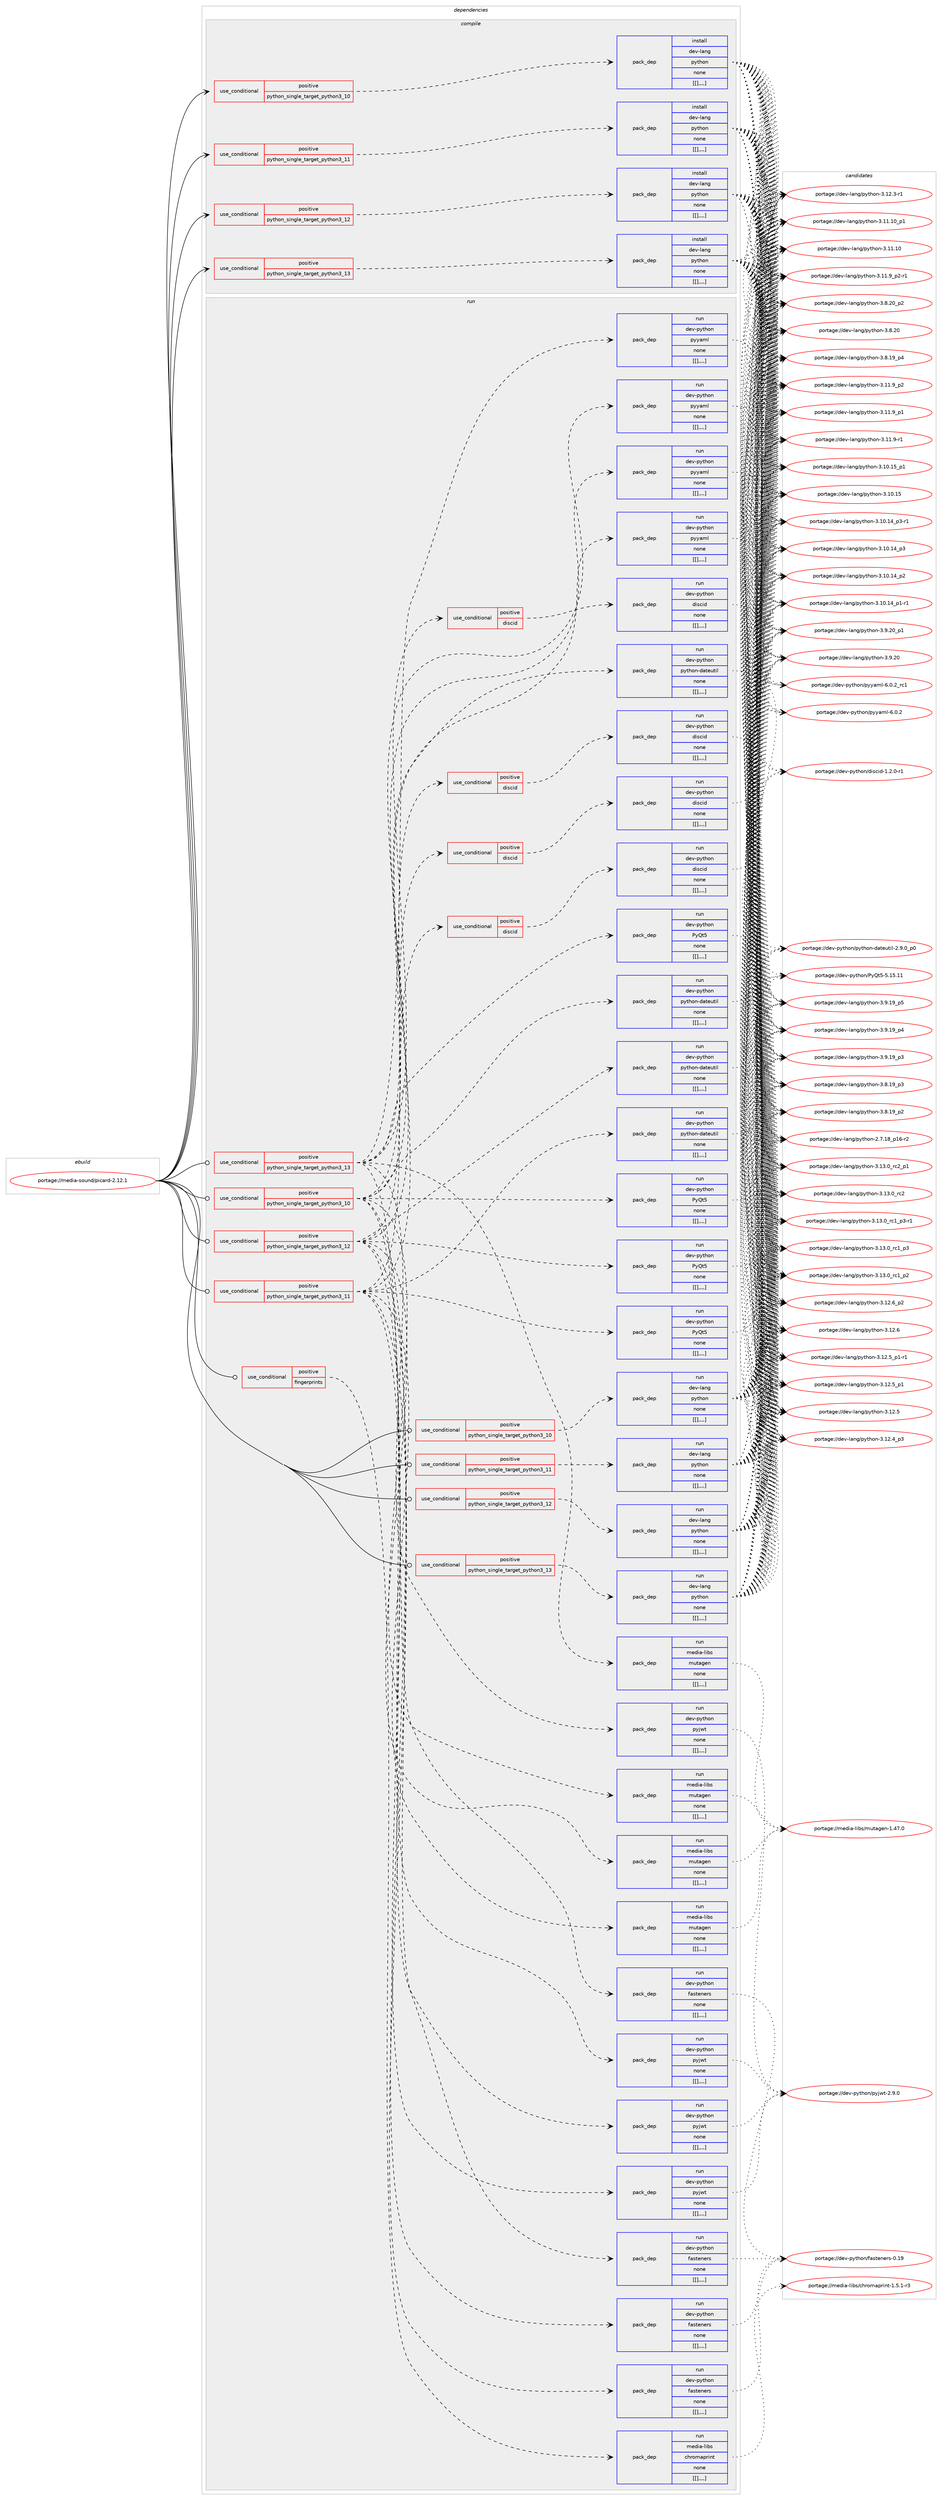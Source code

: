 digraph prolog {

# *************
# Graph options
# *************

newrank=true;
concentrate=true;
compound=true;
graph [rankdir=LR,fontname=Helvetica,fontsize=10,ranksep=1.5];#, ranksep=2.5, nodesep=0.2];
edge  [arrowhead=vee];
node  [fontname=Helvetica,fontsize=10];

# **********
# The ebuild
# **********

subgraph cluster_leftcol {
color=gray;
label=<<i>ebuild</i>>;
id [label="portage://media-sound/picard-2.12.1", color=red, width=4, href="../media-sound/picard-2.12.1.svg"];
}

# ****************
# The dependencies
# ****************

subgraph cluster_midcol {
color=gray;
label=<<i>dependencies</i>>;
subgraph cluster_compile {
fillcolor="#eeeeee";
style=filled;
label=<<i>compile</i>>;
subgraph cond84754 {
dependency330128 [label=<<TABLE BORDER="0" CELLBORDER="1" CELLSPACING="0" CELLPADDING="4"><TR><TD ROWSPAN="3" CELLPADDING="10">use_conditional</TD></TR><TR><TD>positive</TD></TR><TR><TD>python_single_target_python3_10</TD></TR></TABLE>>, shape=none, color=red];
subgraph pack242862 {
dependency330129 [label=<<TABLE BORDER="0" CELLBORDER="1" CELLSPACING="0" CELLPADDING="4" WIDTH="220"><TR><TD ROWSPAN="6" CELLPADDING="30">pack_dep</TD></TR><TR><TD WIDTH="110">install</TD></TR><TR><TD>dev-lang</TD></TR><TR><TD>python</TD></TR><TR><TD>none</TD></TR><TR><TD>[[],,,,]</TD></TR></TABLE>>, shape=none, color=blue];
}
dependency330128:e -> dependency330129:w [weight=20,style="dashed",arrowhead="vee"];
}
id:e -> dependency330128:w [weight=20,style="solid",arrowhead="vee"];
subgraph cond84755 {
dependency330130 [label=<<TABLE BORDER="0" CELLBORDER="1" CELLSPACING="0" CELLPADDING="4"><TR><TD ROWSPAN="3" CELLPADDING="10">use_conditional</TD></TR><TR><TD>positive</TD></TR><TR><TD>python_single_target_python3_11</TD></TR></TABLE>>, shape=none, color=red];
subgraph pack242863 {
dependency330131 [label=<<TABLE BORDER="0" CELLBORDER="1" CELLSPACING="0" CELLPADDING="4" WIDTH="220"><TR><TD ROWSPAN="6" CELLPADDING="30">pack_dep</TD></TR><TR><TD WIDTH="110">install</TD></TR><TR><TD>dev-lang</TD></TR><TR><TD>python</TD></TR><TR><TD>none</TD></TR><TR><TD>[[],,,,]</TD></TR></TABLE>>, shape=none, color=blue];
}
dependency330130:e -> dependency330131:w [weight=20,style="dashed",arrowhead="vee"];
}
id:e -> dependency330130:w [weight=20,style="solid",arrowhead="vee"];
subgraph cond84756 {
dependency330132 [label=<<TABLE BORDER="0" CELLBORDER="1" CELLSPACING="0" CELLPADDING="4"><TR><TD ROWSPAN="3" CELLPADDING="10">use_conditional</TD></TR><TR><TD>positive</TD></TR><TR><TD>python_single_target_python3_12</TD></TR></TABLE>>, shape=none, color=red];
subgraph pack242864 {
dependency330133 [label=<<TABLE BORDER="0" CELLBORDER="1" CELLSPACING="0" CELLPADDING="4" WIDTH="220"><TR><TD ROWSPAN="6" CELLPADDING="30">pack_dep</TD></TR><TR><TD WIDTH="110">install</TD></TR><TR><TD>dev-lang</TD></TR><TR><TD>python</TD></TR><TR><TD>none</TD></TR><TR><TD>[[],,,,]</TD></TR></TABLE>>, shape=none, color=blue];
}
dependency330132:e -> dependency330133:w [weight=20,style="dashed",arrowhead="vee"];
}
id:e -> dependency330132:w [weight=20,style="solid",arrowhead="vee"];
subgraph cond84757 {
dependency330134 [label=<<TABLE BORDER="0" CELLBORDER="1" CELLSPACING="0" CELLPADDING="4"><TR><TD ROWSPAN="3" CELLPADDING="10">use_conditional</TD></TR><TR><TD>positive</TD></TR><TR><TD>python_single_target_python3_13</TD></TR></TABLE>>, shape=none, color=red];
subgraph pack242865 {
dependency330135 [label=<<TABLE BORDER="0" CELLBORDER="1" CELLSPACING="0" CELLPADDING="4" WIDTH="220"><TR><TD ROWSPAN="6" CELLPADDING="30">pack_dep</TD></TR><TR><TD WIDTH="110">install</TD></TR><TR><TD>dev-lang</TD></TR><TR><TD>python</TD></TR><TR><TD>none</TD></TR><TR><TD>[[],,,,]</TD></TR></TABLE>>, shape=none, color=blue];
}
dependency330134:e -> dependency330135:w [weight=20,style="dashed",arrowhead="vee"];
}
id:e -> dependency330134:w [weight=20,style="solid",arrowhead="vee"];
}
subgraph cluster_compileandrun {
fillcolor="#eeeeee";
style=filled;
label=<<i>compile and run</i>>;
}
subgraph cluster_run {
fillcolor="#eeeeee";
style=filled;
label=<<i>run</i>>;
subgraph cond84758 {
dependency330136 [label=<<TABLE BORDER="0" CELLBORDER="1" CELLSPACING="0" CELLPADDING="4"><TR><TD ROWSPAN="3" CELLPADDING="10">use_conditional</TD></TR><TR><TD>positive</TD></TR><TR><TD>fingerprints</TD></TR></TABLE>>, shape=none, color=red];
subgraph pack242866 {
dependency330137 [label=<<TABLE BORDER="0" CELLBORDER="1" CELLSPACING="0" CELLPADDING="4" WIDTH="220"><TR><TD ROWSPAN="6" CELLPADDING="30">pack_dep</TD></TR><TR><TD WIDTH="110">run</TD></TR><TR><TD>media-libs</TD></TR><TR><TD>chromaprint</TD></TR><TR><TD>none</TD></TR><TR><TD>[[],,,,]</TD></TR></TABLE>>, shape=none, color=blue];
}
dependency330136:e -> dependency330137:w [weight=20,style="dashed",arrowhead="vee"];
}
id:e -> dependency330136:w [weight=20,style="solid",arrowhead="odot"];
subgraph cond84759 {
dependency330138 [label=<<TABLE BORDER="0" CELLBORDER="1" CELLSPACING="0" CELLPADDING="4"><TR><TD ROWSPAN="3" CELLPADDING="10">use_conditional</TD></TR><TR><TD>positive</TD></TR><TR><TD>python_single_target_python3_10</TD></TR></TABLE>>, shape=none, color=red];
subgraph pack242867 {
dependency330139 [label=<<TABLE BORDER="0" CELLBORDER="1" CELLSPACING="0" CELLPADDING="4" WIDTH="220"><TR><TD ROWSPAN="6" CELLPADDING="30">pack_dep</TD></TR><TR><TD WIDTH="110">run</TD></TR><TR><TD>dev-lang</TD></TR><TR><TD>python</TD></TR><TR><TD>none</TD></TR><TR><TD>[[],,,,]</TD></TR></TABLE>>, shape=none, color=blue];
}
dependency330138:e -> dependency330139:w [weight=20,style="dashed",arrowhead="vee"];
}
id:e -> dependency330138:w [weight=20,style="solid",arrowhead="odot"];
subgraph cond84760 {
dependency330140 [label=<<TABLE BORDER="0" CELLBORDER="1" CELLSPACING="0" CELLPADDING="4"><TR><TD ROWSPAN="3" CELLPADDING="10">use_conditional</TD></TR><TR><TD>positive</TD></TR><TR><TD>python_single_target_python3_10</TD></TR></TABLE>>, shape=none, color=red];
subgraph pack242868 {
dependency330141 [label=<<TABLE BORDER="0" CELLBORDER="1" CELLSPACING="0" CELLPADDING="4" WIDTH="220"><TR><TD ROWSPAN="6" CELLPADDING="30">pack_dep</TD></TR><TR><TD WIDTH="110">run</TD></TR><TR><TD>dev-python</TD></TR><TR><TD>fasteners</TD></TR><TR><TD>none</TD></TR><TR><TD>[[],,,,]</TD></TR></TABLE>>, shape=none, color=blue];
}
dependency330140:e -> dependency330141:w [weight=20,style="dashed",arrowhead="vee"];
subgraph pack242869 {
dependency330142 [label=<<TABLE BORDER="0" CELLBORDER="1" CELLSPACING="0" CELLPADDING="4" WIDTH="220"><TR><TD ROWSPAN="6" CELLPADDING="30">pack_dep</TD></TR><TR><TD WIDTH="110">run</TD></TR><TR><TD>dev-python</TD></TR><TR><TD>pyjwt</TD></TR><TR><TD>none</TD></TR><TR><TD>[[],,,,]</TD></TR></TABLE>>, shape=none, color=blue];
}
dependency330140:e -> dependency330142:w [weight=20,style="dashed",arrowhead="vee"];
subgraph pack242870 {
dependency330143 [label=<<TABLE BORDER="0" CELLBORDER="1" CELLSPACING="0" CELLPADDING="4" WIDTH="220"><TR><TD ROWSPAN="6" CELLPADDING="30">pack_dep</TD></TR><TR><TD WIDTH="110">run</TD></TR><TR><TD>dev-python</TD></TR><TR><TD>PyQt5</TD></TR><TR><TD>none</TD></TR><TR><TD>[[],,,,]</TD></TR></TABLE>>, shape=none, color=blue];
}
dependency330140:e -> dependency330143:w [weight=20,style="dashed",arrowhead="vee"];
subgraph pack242871 {
dependency330144 [label=<<TABLE BORDER="0" CELLBORDER="1" CELLSPACING="0" CELLPADDING="4" WIDTH="220"><TR><TD ROWSPAN="6" CELLPADDING="30">pack_dep</TD></TR><TR><TD WIDTH="110">run</TD></TR><TR><TD>dev-python</TD></TR><TR><TD>python-dateutil</TD></TR><TR><TD>none</TD></TR><TR><TD>[[],,,,]</TD></TR></TABLE>>, shape=none, color=blue];
}
dependency330140:e -> dependency330144:w [weight=20,style="dashed",arrowhead="vee"];
subgraph pack242872 {
dependency330145 [label=<<TABLE BORDER="0" CELLBORDER="1" CELLSPACING="0" CELLPADDING="4" WIDTH="220"><TR><TD ROWSPAN="6" CELLPADDING="30">pack_dep</TD></TR><TR><TD WIDTH="110">run</TD></TR><TR><TD>dev-python</TD></TR><TR><TD>pyyaml</TD></TR><TR><TD>none</TD></TR><TR><TD>[[],,,,]</TD></TR></TABLE>>, shape=none, color=blue];
}
dependency330140:e -> dependency330145:w [weight=20,style="dashed",arrowhead="vee"];
subgraph pack242873 {
dependency330146 [label=<<TABLE BORDER="0" CELLBORDER="1" CELLSPACING="0" CELLPADDING="4" WIDTH="220"><TR><TD ROWSPAN="6" CELLPADDING="30">pack_dep</TD></TR><TR><TD WIDTH="110">run</TD></TR><TR><TD>media-libs</TD></TR><TR><TD>mutagen</TD></TR><TR><TD>none</TD></TR><TR><TD>[[],,,,]</TD></TR></TABLE>>, shape=none, color=blue];
}
dependency330140:e -> dependency330146:w [weight=20,style="dashed",arrowhead="vee"];
subgraph cond84761 {
dependency330147 [label=<<TABLE BORDER="0" CELLBORDER="1" CELLSPACING="0" CELLPADDING="4"><TR><TD ROWSPAN="3" CELLPADDING="10">use_conditional</TD></TR><TR><TD>positive</TD></TR><TR><TD>discid</TD></TR></TABLE>>, shape=none, color=red];
subgraph pack242874 {
dependency330148 [label=<<TABLE BORDER="0" CELLBORDER="1" CELLSPACING="0" CELLPADDING="4" WIDTH="220"><TR><TD ROWSPAN="6" CELLPADDING="30">pack_dep</TD></TR><TR><TD WIDTH="110">run</TD></TR><TR><TD>dev-python</TD></TR><TR><TD>discid</TD></TR><TR><TD>none</TD></TR><TR><TD>[[],,,,]</TD></TR></TABLE>>, shape=none, color=blue];
}
dependency330147:e -> dependency330148:w [weight=20,style="dashed",arrowhead="vee"];
}
dependency330140:e -> dependency330147:w [weight=20,style="dashed",arrowhead="vee"];
}
id:e -> dependency330140:w [weight=20,style="solid",arrowhead="odot"];
subgraph cond84762 {
dependency330149 [label=<<TABLE BORDER="0" CELLBORDER="1" CELLSPACING="0" CELLPADDING="4"><TR><TD ROWSPAN="3" CELLPADDING="10">use_conditional</TD></TR><TR><TD>positive</TD></TR><TR><TD>python_single_target_python3_11</TD></TR></TABLE>>, shape=none, color=red];
subgraph pack242875 {
dependency330150 [label=<<TABLE BORDER="0" CELLBORDER="1" CELLSPACING="0" CELLPADDING="4" WIDTH="220"><TR><TD ROWSPAN="6" CELLPADDING="30">pack_dep</TD></TR><TR><TD WIDTH="110">run</TD></TR><TR><TD>dev-lang</TD></TR><TR><TD>python</TD></TR><TR><TD>none</TD></TR><TR><TD>[[],,,,]</TD></TR></TABLE>>, shape=none, color=blue];
}
dependency330149:e -> dependency330150:w [weight=20,style="dashed",arrowhead="vee"];
}
id:e -> dependency330149:w [weight=20,style="solid",arrowhead="odot"];
subgraph cond84763 {
dependency330151 [label=<<TABLE BORDER="0" CELLBORDER="1" CELLSPACING="0" CELLPADDING="4"><TR><TD ROWSPAN="3" CELLPADDING="10">use_conditional</TD></TR><TR><TD>positive</TD></TR><TR><TD>python_single_target_python3_11</TD></TR></TABLE>>, shape=none, color=red];
subgraph pack242876 {
dependency330152 [label=<<TABLE BORDER="0" CELLBORDER="1" CELLSPACING="0" CELLPADDING="4" WIDTH="220"><TR><TD ROWSPAN="6" CELLPADDING="30">pack_dep</TD></TR><TR><TD WIDTH="110">run</TD></TR><TR><TD>dev-python</TD></TR><TR><TD>fasteners</TD></TR><TR><TD>none</TD></TR><TR><TD>[[],,,,]</TD></TR></TABLE>>, shape=none, color=blue];
}
dependency330151:e -> dependency330152:w [weight=20,style="dashed",arrowhead="vee"];
subgraph pack242877 {
dependency330153 [label=<<TABLE BORDER="0" CELLBORDER="1" CELLSPACING="0" CELLPADDING="4" WIDTH="220"><TR><TD ROWSPAN="6" CELLPADDING="30">pack_dep</TD></TR><TR><TD WIDTH="110">run</TD></TR><TR><TD>dev-python</TD></TR><TR><TD>pyjwt</TD></TR><TR><TD>none</TD></TR><TR><TD>[[],,,,]</TD></TR></TABLE>>, shape=none, color=blue];
}
dependency330151:e -> dependency330153:w [weight=20,style="dashed",arrowhead="vee"];
subgraph pack242878 {
dependency330154 [label=<<TABLE BORDER="0" CELLBORDER="1" CELLSPACING="0" CELLPADDING="4" WIDTH="220"><TR><TD ROWSPAN="6" CELLPADDING="30">pack_dep</TD></TR><TR><TD WIDTH="110">run</TD></TR><TR><TD>dev-python</TD></TR><TR><TD>PyQt5</TD></TR><TR><TD>none</TD></TR><TR><TD>[[],,,,]</TD></TR></TABLE>>, shape=none, color=blue];
}
dependency330151:e -> dependency330154:w [weight=20,style="dashed",arrowhead="vee"];
subgraph pack242879 {
dependency330155 [label=<<TABLE BORDER="0" CELLBORDER="1" CELLSPACING="0" CELLPADDING="4" WIDTH="220"><TR><TD ROWSPAN="6" CELLPADDING="30">pack_dep</TD></TR><TR><TD WIDTH="110">run</TD></TR><TR><TD>dev-python</TD></TR><TR><TD>python-dateutil</TD></TR><TR><TD>none</TD></TR><TR><TD>[[],,,,]</TD></TR></TABLE>>, shape=none, color=blue];
}
dependency330151:e -> dependency330155:w [weight=20,style="dashed",arrowhead="vee"];
subgraph pack242880 {
dependency330156 [label=<<TABLE BORDER="0" CELLBORDER="1" CELLSPACING="0" CELLPADDING="4" WIDTH="220"><TR><TD ROWSPAN="6" CELLPADDING="30">pack_dep</TD></TR><TR><TD WIDTH="110">run</TD></TR><TR><TD>dev-python</TD></TR><TR><TD>pyyaml</TD></TR><TR><TD>none</TD></TR><TR><TD>[[],,,,]</TD></TR></TABLE>>, shape=none, color=blue];
}
dependency330151:e -> dependency330156:w [weight=20,style="dashed",arrowhead="vee"];
subgraph pack242881 {
dependency330157 [label=<<TABLE BORDER="0" CELLBORDER="1" CELLSPACING="0" CELLPADDING="4" WIDTH="220"><TR><TD ROWSPAN="6" CELLPADDING="30">pack_dep</TD></TR><TR><TD WIDTH="110">run</TD></TR><TR><TD>media-libs</TD></TR><TR><TD>mutagen</TD></TR><TR><TD>none</TD></TR><TR><TD>[[],,,,]</TD></TR></TABLE>>, shape=none, color=blue];
}
dependency330151:e -> dependency330157:w [weight=20,style="dashed",arrowhead="vee"];
subgraph cond84764 {
dependency330158 [label=<<TABLE BORDER="0" CELLBORDER="1" CELLSPACING="0" CELLPADDING="4"><TR><TD ROWSPAN="3" CELLPADDING="10">use_conditional</TD></TR><TR><TD>positive</TD></TR><TR><TD>discid</TD></TR></TABLE>>, shape=none, color=red];
subgraph pack242882 {
dependency330159 [label=<<TABLE BORDER="0" CELLBORDER="1" CELLSPACING="0" CELLPADDING="4" WIDTH="220"><TR><TD ROWSPAN="6" CELLPADDING="30">pack_dep</TD></TR><TR><TD WIDTH="110">run</TD></TR><TR><TD>dev-python</TD></TR><TR><TD>discid</TD></TR><TR><TD>none</TD></TR><TR><TD>[[],,,,]</TD></TR></TABLE>>, shape=none, color=blue];
}
dependency330158:e -> dependency330159:w [weight=20,style="dashed",arrowhead="vee"];
}
dependency330151:e -> dependency330158:w [weight=20,style="dashed",arrowhead="vee"];
}
id:e -> dependency330151:w [weight=20,style="solid",arrowhead="odot"];
subgraph cond84765 {
dependency330160 [label=<<TABLE BORDER="0" CELLBORDER="1" CELLSPACING="0" CELLPADDING="4"><TR><TD ROWSPAN="3" CELLPADDING="10">use_conditional</TD></TR><TR><TD>positive</TD></TR><TR><TD>python_single_target_python3_12</TD></TR></TABLE>>, shape=none, color=red];
subgraph pack242883 {
dependency330161 [label=<<TABLE BORDER="0" CELLBORDER="1" CELLSPACING="0" CELLPADDING="4" WIDTH="220"><TR><TD ROWSPAN="6" CELLPADDING="30">pack_dep</TD></TR><TR><TD WIDTH="110">run</TD></TR><TR><TD>dev-lang</TD></TR><TR><TD>python</TD></TR><TR><TD>none</TD></TR><TR><TD>[[],,,,]</TD></TR></TABLE>>, shape=none, color=blue];
}
dependency330160:e -> dependency330161:w [weight=20,style="dashed",arrowhead="vee"];
}
id:e -> dependency330160:w [weight=20,style="solid",arrowhead="odot"];
subgraph cond84766 {
dependency330162 [label=<<TABLE BORDER="0" CELLBORDER="1" CELLSPACING="0" CELLPADDING="4"><TR><TD ROWSPAN="3" CELLPADDING="10">use_conditional</TD></TR><TR><TD>positive</TD></TR><TR><TD>python_single_target_python3_12</TD></TR></TABLE>>, shape=none, color=red];
subgraph pack242884 {
dependency330163 [label=<<TABLE BORDER="0" CELLBORDER="1" CELLSPACING="0" CELLPADDING="4" WIDTH="220"><TR><TD ROWSPAN="6" CELLPADDING="30">pack_dep</TD></TR><TR><TD WIDTH="110">run</TD></TR><TR><TD>dev-python</TD></TR><TR><TD>fasteners</TD></TR><TR><TD>none</TD></TR><TR><TD>[[],,,,]</TD></TR></TABLE>>, shape=none, color=blue];
}
dependency330162:e -> dependency330163:w [weight=20,style="dashed",arrowhead="vee"];
subgraph pack242885 {
dependency330164 [label=<<TABLE BORDER="0" CELLBORDER="1" CELLSPACING="0" CELLPADDING="4" WIDTH="220"><TR><TD ROWSPAN="6" CELLPADDING="30">pack_dep</TD></TR><TR><TD WIDTH="110">run</TD></TR><TR><TD>dev-python</TD></TR><TR><TD>pyjwt</TD></TR><TR><TD>none</TD></TR><TR><TD>[[],,,,]</TD></TR></TABLE>>, shape=none, color=blue];
}
dependency330162:e -> dependency330164:w [weight=20,style="dashed",arrowhead="vee"];
subgraph pack242886 {
dependency330165 [label=<<TABLE BORDER="0" CELLBORDER="1" CELLSPACING="0" CELLPADDING="4" WIDTH="220"><TR><TD ROWSPAN="6" CELLPADDING="30">pack_dep</TD></TR><TR><TD WIDTH="110">run</TD></TR><TR><TD>dev-python</TD></TR><TR><TD>PyQt5</TD></TR><TR><TD>none</TD></TR><TR><TD>[[],,,,]</TD></TR></TABLE>>, shape=none, color=blue];
}
dependency330162:e -> dependency330165:w [weight=20,style="dashed",arrowhead="vee"];
subgraph pack242887 {
dependency330166 [label=<<TABLE BORDER="0" CELLBORDER="1" CELLSPACING="0" CELLPADDING="4" WIDTH="220"><TR><TD ROWSPAN="6" CELLPADDING="30">pack_dep</TD></TR><TR><TD WIDTH="110">run</TD></TR><TR><TD>dev-python</TD></TR><TR><TD>python-dateutil</TD></TR><TR><TD>none</TD></TR><TR><TD>[[],,,,]</TD></TR></TABLE>>, shape=none, color=blue];
}
dependency330162:e -> dependency330166:w [weight=20,style="dashed",arrowhead="vee"];
subgraph pack242888 {
dependency330167 [label=<<TABLE BORDER="0" CELLBORDER="1" CELLSPACING="0" CELLPADDING="4" WIDTH="220"><TR><TD ROWSPAN="6" CELLPADDING="30">pack_dep</TD></TR><TR><TD WIDTH="110">run</TD></TR><TR><TD>dev-python</TD></TR><TR><TD>pyyaml</TD></TR><TR><TD>none</TD></TR><TR><TD>[[],,,,]</TD></TR></TABLE>>, shape=none, color=blue];
}
dependency330162:e -> dependency330167:w [weight=20,style="dashed",arrowhead="vee"];
subgraph pack242889 {
dependency330168 [label=<<TABLE BORDER="0" CELLBORDER="1" CELLSPACING="0" CELLPADDING="4" WIDTH="220"><TR><TD ROWSPAN="6" CELLPADDING="30">pack_dep</TD></TR><TR><TD WIDTH="110">run</TD></TR><TR><TD>media-libs</TD></TR><TR><TD>mutagen</TD></TR><TR><TD>none</TD></TR><TR><TD>[[],,,,]</TD></TR></TABLE>>, shape=none, color=blue];
}
dependency330162:e -> dependency330168:w [weight=20,style="dashed",arrowhead="vee"];
subgraph cond84767 {
dependency330169 [label=<<TABLE BORDER="0" CELLBORDER="1" CELLSPACING="0" CELLPADDING="4"><TR><TD ROWSPAN="3" CELLPADDING="10">use_conditional</TD></TR><TR><TD>positive</TD></TR><TR><TD>discid</TD></TR></TABLE>>, shape=none, color=red];
subgraph pack242890 {
dependency330170 [label=<<TABLE BORDER="0" CELLBORDER="1" CELLSPACING="0" CELLPADDING="4" WIDTH="220"><TR><TD ROWSPAN="6" CELLPADDING="30">pack_dep</TD></TR><TR><TD WIDTH="110">run</TD></TR><TR><TD>dev-python</TD></TR><TR><TD>discid</TD></TR><TR><TD>none</TD></TR><TR><TD>[[],,,,]</TD></TR></TABLE>>, shape=none, color=blue];
}
dependency330169:e -> dependency330170:w [weight=20,style="dashed",arrowhead="vee"];
}
dependency330162:e -> dependency330169:w [weight=20,style="dashed",arrowhead="vee"];
}
id:e -> dependency330162:w [weight=20,style="solid",arrowhead="odot"];
subgraph cond84768 {
dependency330171 [label=<<TABLE BORDER="0" CELLBORDER="1" CELLSPACING="0" CELLPADDING="4"><TR><TD ROWSPAN="3" CELLPADDING="10">use_conditional</TD></TR><TR><TD>positive</TD></TR><TR><TD>python_single_target_python3_13</TD></TR></TABLE>>, shape=none, color=red];
subgraph pack242891 {
dependency330172 [label=<<TABLE BORDER="0" CELLBORDER="1" CELLSPACING="0" CELLPADDING="4" WIDTH="220"><TR><TD ROWSPAN="6" CELLPADDING="30">pack_dep</TD></TR><TR><TD WIDTH="110">run</TD></TR><TR><TD>dev-lang</TD></TR><TR><TD>python</TD></TR><TR><TD>none</TD></TR><TR><TD>[[],,,,]</TD></TR></TABLE>>, shape=none, color=blue];
}
dependency330171:e -> dependency330172:w [weight=20,style="dashed",arrowhead="vee"];
}
id:e -> dependency330171:w [weight=20,style="solid",arrowhead="odot"];
subgraph cond84769 {
dependency330173 [label=<<TABLE BORDER="0" CELLBORDER="1" CELLSPACING="0" CELLPADDING="4"><TR><TD ROWSPAN="3" CELLPADDING="10">use_conditional</TD></TR><TR><TD>positive</TD></TR><TR><TD>python_single_target_python3_13</TD></TR></TABLE>>, shape=none, color=red];
subgraph pack242892 {
dependency330174 [label=<<TABLE BORDER="0" CELLBORDER="1" CELLSPACING="0" CELLPADDING="4" WIDTH="220"><TR><TD ROWSPAN="6" CELLPADDING="30">pack_dep</TD></TR><TR><TD WIDTH="110">run</TD></TR><TR><TD>dev-python</TD></TR><TR><TD>fasteners</TD></TR><TR><TD>none</TD></TR><TR><TD>[[],,,,]</TD></TR></TABLE>>, shape=none, color=blue];
}
dependency330173:e -> dependency330174:w [weight=20,style="dashed",arrowhead="vee"];
subgraph pack242893 {
dependency330175 [label=<<TABLE BORDER="0" CELLBORDER="1" CELLSPACING="0" CELLPADDING="4" WIDTH="220"><TR><TD ROWSPAN="6" CELLPADDING="30">pack_dep</TD></TR><TR><TD WIDTH="110">run</TD></TR><TR><TD>dev-python</TD></TR><TR><TD>pyjwt</TD></TR><TR><TD>none</TD></TR><TR><TD>[[],,,,]</TD></TR></TABLE>>, shape=none, color=blue];
}
dependency330173:e -> dependency330175:w [weight=20,style="dashed",arrowhead="vee"];
subgraph pack242894 {
dependency330176 [label=<<TABLE BORDER="0" CELLBORDER="1" CELLSPACING="0" CELLPADDING="4" WIDTH="220"><TR><TD ROWSPAN="6" CELLPADDING="30">pack_dep</TD></TR><TR><TD WIDTH="110">run</TD></TR><TR><TD>dev-python</TD></TR><TR><TD>PyQt5</TD></TR><TR><TD>none</TD></TR><TR><TD>[[],,,,]</TD></TR></TABLE>>, shape=none, color=blue];
}
dependency330173:e -> dependency330176:w [weight=20,style="dashed",arrowhead="vee"];
subgraph pack242895 {
dependency330177 [label=<<TABLE BORDER="0" CELLBORDER="1" CELLSPACING="0" CELLPADDING="4" WIDTH="220"><TR><TD ROWSPAN="6" CELLPADDING="30">pack_dep</TD></TR><TR><TD WIDTH="110">run</TD></TR><TR><TD>dev-python</TD></TR><TR><TD>python-dateutil</TD></TR><TR><TD>none</TD></TR><TR><TD>[[],,,,]</TD></TR></TABLE>>, shape=none, color=blue];
}
dependency330173:e -> dependency330177:w [weight=20,style="dashed",arrowhead="vee"];
subgraph pack242896 {
dependency330178 [label=<<TABLE BORDER="0" CELLBORDER="1" CELLSPACING="0" CELLPADDING="4" WIDTH="220"><TR><TD ROWSPAN="6" CELLPADDING="30">pack_dep</TD></TR><TR><TD WIDTH="110">run</TD></TR><TR><TD>dev-python</TD></TR><TR><TD>pyyaml</TD></TR><TR><TD>none</TD></TR><TR><TD>[[],,,,]</TD></TR></TABLE>>, shape=none, color=blue];
}
dependency330173:e -> dependency330178:w [weight=20,style="dashed",arrowhead="vee"];
subgraph pack242897 {
dependency330179 [label=<<TABLE BORDER="0" CELLBORDER="1" CELLSPACING="0" CELLPADDING="4" WIDTH="220"><TR><TD ROWSPAN="6" CELLPADDING="30">pack_dep</TD></TR><TR><TD WIDTH="110">run</TD></TR><TR><TD>media-libs</TD></TR><TR><TD>mutagen</TD></TR><TR><TD>none</TD></TR><TR><TD>[[],,,,]</TD></TR></TABLE>>, shape=none, color=blue];
}
dependency330173:e -> dependency330179:w [weight=20,style="dashed",arrowhead="vee"];
subgraph cond84770 {
dependency330180 [label=<<TABLE BORDER="0" CELLBORDER="1" CELLSPACING="0" CELLPADDING="4"><TR><TD ROWSPAN="3" CELLPADDING="10">use_conditional</TD></TR><TR><TD>positive</TD></TR><TR><TD>discid</TD></TR></TABLE>>, shape=none, color=red];
subgraph pack242898 {
dependency330181 [label=<<TABLE BORDER="0" CELLBORDER="1" CELLSPACING="0" CELLPADDING="4" WIDTH="220"><TR><TD ROWSPAN="6" CELLPADDING="30">pack_dep</TD></TR><TR><TD WIDTH="110">run</TD></TR><TR><TD>dev-python</TD></TR><TR><TD>discid</TD></TR><TR><TD>none</TD></TR><TR><TD>[[],,,,]</TD></TR></TABLE>>, shape=none, color=blue];
}
dependency330180:e -> dependency330181:w [weight=20,style="dashed",arrowhead="vee"];
}
dependency330173:e -> dependency330180:w [weight=20,style="dashed",arrowhead="vee"];
}
id:e -> dependency330173:w [weight=20,style="solid",arrowhead="odot"];
}
}

# **************
# The candidates
# **************

subgraph cluster_choices {
rank=same;
color=gray;
label=<<i>candidates</i>>;

subgraph choice242862 {
color=black;
nodesep=1;
choice100101118451089711010347112121116104111110455146495146489511499509511249 [label="portage://dev-lang/python-3.13.0_rc2_p1", color=red, width=4,href="../dev-lang/python-3.13.0_rc2_p1.svg"];
choice10010111845108971101034711212111610411111045514649514648951149950 [label="portage://dev-lang/python-3.13.0_rc2", color=red, width=4,href="../dev-lang/python-3.13.0_rc2.svg"];
choice1001011184510897110103471121211161041111104551464951464895114994995112514511449 [label="portage://dev-lang/python-3.13.0_rc1_p3-r1", color=red, width=4,href="../dev-lang/python-3.13.0_rc1_p3-r1.svg"];
choice100101118451089711010347112121116104111110455146495146489511499499511251 [label="portage://dev-lang/python-3.13.0_rc1_p3", color=red, width=4,href="../dev-lang/python-3.13.0_rc1_p3.svg"];
choice100101118451089711010347112121116104111110455146495146489511499499511250 [label="portage://dev-lang/python-3.13.0_rc1_p2", color=red, width=4,href="../dev-lang/python-3.13.0_rc1_p2.svg"];
choice100101118451089711010347112121116104111110455146495046549511250 [label="portage://dev-lang/python-3.12.6_p2", color=red, width=4,href="../dev-lang/python-3.12.6_p2.svg"];
choice10010111845108971101034711212111610411111045514649504654 [label="portage://dev-lang/python-3.12.6", color=red, width=4,href="../dev-lang/python-3.12.6.svg"];
choice1001011184510897110103471121211161041111104551464950465395112494511449 [label="portage://dev-lang/python-3.12.5_p1-r1", color=red, width=4,href="../dev-lang/python-3.12.5_p1-r1.svg"];
choice100101118451089711010347112121116104111110455146495046539511249 [label="portage://dev-lang/python-3.12.5_p1", color=red, width=4,href="../dev-lang/python-3.12.5_p1.svg"];
choice10010111845108971101034711212111610411111045514649504653 [label="portage://dev-lang/python-3.12.5", color=red, width=4,href="../dev-lang/python-3.12.5.svg"];
choice100101118451089711010347112121116104111110455146495046529511251 [label="portage://dev-lang/python-3.12.4_p3", color=red, width=4,href="../dev-lang/python-3.12.4_p3.svg"];
choice100101118451089711010347112121116104111110455146495046514511449 [label="portage://dev-lang/python-3.12.3-r1", color=red, width=4,href="../dev-lang/python-3.12.3-r1.svg"];
choice10010111845108971101034711212111610411111045514649494649489511249 [label="portage://dev-lang/python-3.11.10_p1", color=red, width=4,href="../dev-lang/python-3.11.10_p1.svg"];
choice1001011184510897110103471121211161041111104551464949464948 [label="portage://dev-lang/python-3.11.10", color=red, width=4,href="../dev-lang/python-3.11.10.svg"];
choice1001011184510897110103471121211161041111104551464949465795112504511449 [label="portage://dev-lang/python-3.11.9_p2-r1", color=red, width=4,href="../dev-lang/python-3.11.9_p2-r1.svg"];
choice100101118451089711010347112121116104111110455146494946579511250 [label="portage://dev-lang/python-3.11.9_p2", color=red, width=4,href="../dev-lang/python-3.11.9_p2.svg"];
choice100101118451089711010347112121116104111110455146494946579511249 [label="portage://dev-lang/python-3.11.9_p1", color=red, width=4,href="../dev-lang/python-3.11.9_p1.svg"];
choice100101118451089711010347112121116104111110455146494946574511449 [label="portage://dev-lang/python-3.11.9-r1", color=red, width=4,href="../dev-lang/python-3.11.9-r1.svg"];
choice10010111845108971101034711212111610411111045514649484649539511249 [label="portage://dev-lang/python-3.10.15_p1", color=red, width=4,href="../dev-lang/python-3.10.15_p1.svg"];
choice1001011184510897110103471121211161041111104551464948464953 [label="portage://dev-lang/python-3.10.15", color=red, width=4,href="../dev-lang/python-3.10.15.svg"];
choice100101118451089711010347112121116104111110455146494846495295112514511449 [label="portage://dev-lang/python-3.10.14_p3-r1", color=red, width=4,href="../dev-lang/python-3.10.14_p3-r1.svg"];
choice10010111845108971101034711212111610411111045514649484649529511251 [label="portage://dev-lang/python-3.10.14_p3", color=red, width=4,href="../dev-lang/python-3.10.14_p3.svg"];
choice10010111845108971101034711212111610411111045514649484649529511250 [label="portage://dev-lang/python-3.10.14_p2", color=red, width=4,href="../dev-lang/python-3.10.14_p2.svg"];
choice100101118451089711010347112121116104111110455146494846495295112494511449 [label="portage://dev-lang/python-3.10.14_p1-r1", color=red, width=4,href="../dev-lang/python-3.10.14_p1-r1.svg"];
choice100101118451089711010347112121116104111110455146574650489511249 [label="portage://dev-lang/python-3.9.20_p1", color=red, width=4,href="../dev-lang/python-3.9.20_p1.svg"];
choice10010111845108971101034711212111610411111045514657465048 [label="portage://dev-lang/python-3.9.20", color=red, width=4,href="../dev-lang/python-3.9.20.svg"];
choice100101118451089711010347112121116104111110455146574649579511253 [label="portage://dev-lang/python-3.9.19_p5", color=red, width=4,href="../dev-lang/python-3.9.19_p5.svg"];
choice100101118451089711010347112121116104111110455146574649579511252 [label="portage://dev-lang/python-3.9.19_p4", color=red, width=4,href="../dev-lang/python-3.9.19_p4.svg"];
choice100101118451089711010347112121116104111110455146574649579511251 [label="portage://dev-lang/python-3.9.19_p3", color=red, width=4,href="../dev-lang/python-3.9.19_p3.svg"];
choice100101118451089711010347112121116104111110455146564650489511250 [label="portage://dev-lang/python-3.8.20_p2", color=red, width=4,href="../dev-lang/python-3.8.20_p2.svg"];
choice10010111845108971101034711212111610411111045514656465048 [label="portage://dev-lang/python-3.8.20", color=red, width=4,href="../dev-lang/python-3.8.20.svg"];
choice100101118451089711010347112121116104111110455146564649579511252 [label="portage://dev-lang/python-3.8.19_p4", color=red, width=4,href="../dev-lang/python-3.8.19_p4.svg"];
choice100101118451089711010347112121116104111110455146564649579511251 [label="portage://dev-lang/python-3.8.19_p3", color=red, width=4,href="../dev-lang/python-3.8.19_p3.svg"];
choice100101118451089711010347112121116104111110455146564649579511250 [label="portage://dev-lang/python-3.8.19_p2", color=red, width=4,href="../dev-lang/python-3.8.19_p2.svg"];
choice100101118451089711010347112121116104111110455046554649569511249544511450 [label="portage://dev-lang/python-2.7.18_p16-r2", color=red, width=4,href="../dev-lang/python-2.7.18_p16-r2.svg"];
dependency330129:e -> choice100101118451089711010347112121116104111110455146495146489511499509511249:w [style=dotted,weight="100"];
dependency330129:e -> choice10010111845108971101034711212111610411111045514649514648951149950:w [style=dotted,weight="100"];
dependency330129:e -> choice1001011184510897110103471121211161041111104551464951464895114994995112514511449:w [style=dotted,weight="100"];
dependency330129:e -> choice100101118451089711010347112121116104111110455146495146489511499499511251:w [style=dotted,weight="100"];
dependency330129:e -> choice100101118451089711010347112121116104111110455146495146489511499499511250:w [style=dotted,weight="100"];
dependency330129:e -> choice100101118451089711010347112121116104111110455146495046549511250:w [style=dotted,weight="100"];
dependency330129:e -> choice10010111845108971101034711212111610411111045514649504654:w [style=dotted,weight="100"];
dependency330129:e -> choice1001011184510897110103471121211161041111104551464950465395112494511449:w [style=dotted,weight="100"];
dependency330129:e -> choice100101118451089711010347112121116104111110455146495046539511249:w [style=dotted,weight="100"];
dependency330129:e -> choice10010111845108971101034711212111610411111045514649504653:w [style=dotted,weight="100"];
dependency330129:e -> choice100101118451089711010347112121116104111110455146495046529511251:w [style=dotted,weight="100"];
dependency330129:e -> choice100101118451089711010347112121116104111110455146495046514511449:w [style=dotted,weight="100"];
dependency330129:e -> choice10010111845108971101034711212111610411111045514649494649489511249:w [style=dotted,weight="100"];
dependency330129:e -> choice1001011184510897110103471121211161041111104551464949464948:w [style=dotted,weight="100"];
dependency330129:e -> choice1001011184510897110103471121211161041111104551464949465795112504511449:w [style=dotted,weight="100"];
dependency330129:e -> choice100101118451089711010347112121116104111110455146494946579511250:w [style=dotted,weight="100"];
dependency330129:e -> choice100101118451089711010347112121116104111110455146494946579511249:w [style=dotted,weight="100"];
dependency330129:e -> choice100101118451089711010347112121116104111110455146494946574511449:w [style=dotted,weight="100"];
dependency330129:e -> choice10010111845108971101034711212111610411111045514649484649539511249:w [style=dotted,weight="100"];
dependency330129:e -> choice1001011184510897110103471121211161041111104551464948464953:w [style=dotted,weight="100"];
dependency330129:e -> choice100101118451089711010347112121116104111110455146494846495295112514511449:w [style=dotted,weight="100"];
dependency330129:e -> choice10010111845108971101034711212111610411111045514649484649529511251:w [style=dotted,weight="100"];
dependency330129:e -> choice10010111845108971101034711212111610411111045514649484649529511250:w [style=dotted,weight="100"];
dependency330129:e -> choice100101118451089711010347112121116104111110455146494846495295112494511449:w [style=dotted,weight="100"];
dependency330129:e -> choice100101118451089711010347112121116104111110455146574650489511249:w [style=dotted,weight="100"];
dependency330129:e -> choice10010111845108971101034711212111610411111045514657465048:w [style=dotted,weight="100"];
dependency330129:e -> choice100101118451089711010347112121116104111110455146574649579511253:w [style=dotted,weight="100"];
dependency330129:e -> choice100101118451089711010347112121116104111110455146574649579511252:w [style=dotted,weight="100"];
dependency330129:e -> choice100101118451089711010347112121116104111110455146574649579511251:w [style=dotted,weight="100"];
dependency330129:e -> choice100101118451089711010347112121116104111110455146564650489511250:w [style=dotted,weight="100"];
dependency330129:e -> choice10010111845108971101034711212111610411111045514656465048:w [style=dotted,weight="100"];
dependency330129:e -> choice100101118451089711010347112121116104111110455146564649579511252:w [style=dotted,weight="100"];
dependency330129:e -> choice100101118451089711010347112121116104111110455146564649579511251:w [style=dotted,weight="100"];
dependency330129:e -> choice100101118451089711010347112121116104111110455146564649579511250:w [style=dotted,weight="100"];
dependency330129:e -> choice100101118451089711010347112121116104111110455046554649569511249544511450:w [style=dotted,weight="100"];
}
subgraph choice242863 {
color=black;
nodesep=1;
choice100101118451089711010347112121116104111110455146495146489511499509511249 [label="portage://dev-lang/python-3.13.0_rc2_p1", color=red, width=4,href="../dev-lang/python-3.13.0_rc2_p1.svg"];
choice10010111845108971101034711212111610411111045514649514648951149950 [label="portage://dev-lang/python-3.13.0_rc2", color=red, width=4,href="../dev-lang/python-3.13.0_rc2.svg"];
choice1001011184510897110103471121211161041111104551464951464895114994995112514511449 [label="portage://dev-lang/python-3.13.0_rc1_p3-r1", color=red, width=4,href="../dev-lang/python-3.13.0_rc1_p3-r1.svg"];
choice100101118451089711010347112121116104111110455146495146489511499499511251 [label="portage://dev-lang/python-3.13.0_rc1_p3", color=red, width=4,href="../dev-lang/python-3.13.0_rc1_p3.svg"];
choice100101118451089711010347112121116104111110455146495146489511499499511250 [label="portage://dev-lang/python-3.13.0_rc1_p2", color=red, width=4,href="../dev-lang/python-3.13.0_rc1_p2.svg"];
choice100101118451089711010347112121116104111110455146495046549511250 [label="portage://dev-lang/python-3.12.6_p2", color=red, width=4,href="../dev-lang/python-3.12.6_p2.svg"];
choice10010111845108971101034711212111610411111045514649504654 [label="portage://dev-lang/python-3.12.6", color=red, width=4,href="../dev-lang/python-3.12.6.svg"];
choice1001011184510897110103471121211161041111104551464950465395112494511449 [label="portage://dev-lang/python-3.12.5_p1-r1", color=red, width=4,href="../dev-lang/python-3.12.5_p1-r1.svg"];
choice100101118451089711010347112121116104111110455146495046539511249 [label="portage://dev-lang/python-3.12.5_p1", color=red, width=4,href="../dev-lang/python-3.12.5_p1.svg"];
choice10010111845108971101034711212111610411111045514649504653 [label="portage://dev-lang/python-3.12.5", color=red, width=4,href="../dev-lang/python-3.12.5.svg"];
choice100101118451089711010347112121116104111110455146495046529511251 [label="portage://dev-lang/python-3.12.4_p3", color=red, width=4,href="../dev-lang/python-3.12.4_p3.svg"];
choice100101118451089711010347112121116104111110455146495046514511449 [label="portage://dev-lang/python-3.12.3-r1", color=red, width=4,href="../dev-lang/python-3.12.3-r1.svg"];
choice10010111845108971101034711212111610411111045514649494649489511249 [label="portage://dev-lang/python-3.11.10_p1", color=red, width=4,href="../dev-lang/python-3.11.10_p1.svg"];
choice1001011184510897110103471121211161041111104551464949464948 [label="portage://dev-lang/python-3.11.10", color=red, width=4,href="../dev-lang/python-3.11.10.svg"];
choice1001011184510897110103471121211161041111104551464949465795112504511449 [label="portage://dev-lang/python-3.11.9_p2-r1", color=red, width=4,href="../dev-lang/python-3.11.9_p2-r1.svg"];
choice100101118451089711010347112121116104111110455146494946579511250 [label="portage://dev-lang/python-3.11.9_p2", color=red, width=4,href="../dev-lang/python-3.11.9_p2.svg"];
choice100101118451089711010347112121116104111110455146494946579511249 [label="portage://dev-lang/python-3.11.9_p1", color=red, width=4,href="../dev-lang/python-3.11.9_p1.svg"];
choice100101118451089711010347112121116104111110455146494946574511449 [label="portage://dev-lang/python-3.11.9-r1", color=red, width=4,href="../dev-lang/python-3.11.9-r1.svg"];
choice10010111845108971101034711212111610411111045514649484649539511249 [label="portage://dev-lang/python-3.10.15_p1", color=red, width=4,href="../dev-lang/python-3.10.15_p1.svg"];
choice1001011184510897110103471121211161041111104551464948464953 [label="portage://dev-lang/python-3.10.15", color=red, width=4,href="../dev-lang/python-3.10.15.svg"];
choice100101118451089711010347112121116104111110455146494846495295112514511449 [label="portage://dev-lang/python-3.10.14_p3-r1", color=red, width=4,href="../dev-lang/python-3.10.14_p3-r1.svg"];
choice10010111845108971101034711212111610411111045514649484649529511251 [label="portage://dev-lang/python-3.10.14_p3", color=red, width=4,href="../dev-lang/python-3.10.14_p3.svg"];
choice10010111845108971101034711212111610411111045514649484649529511250 [label="portage://dev-lang/python-3.10.14_p2", color=red, width=4,href="../dev-lang/python-3.10.14_p2.svg"];
choice100101118451089711010347112121116104111110455146494846495295112494511449 [label="portage://dev-lang/python-3.10.14_p1-r1", color=red, width=4,href="../dev-lang/python-3.10.14_p1-r1.svg"];
choice100101118451089711010347112121116104111110455146574650489511249 [label="portage://dev-lang/python-3.9.20_p1", color=red, width=4,href="../dev-lang/python-3.9.20_p1.svg"];
choice10010111845108971101034711212111610411111045514657465048 [label="portage://dev-lang/python-3.9.20", color=red, width=4,href="../dev-lang/python-3.9.20.svg"];
choice100101118451089711010347112121116104111110455146574649579511253 [label="portage://dev-lang/python-3.9.19_p5", color=red, width=4,href="../dev-lang/python-3.9.19_p5.svg"];
choice100101118451089711010347112121116104111110455146574649579511252 [label="portage://dev-lang/python-3.9.19_p4", color=red, width=4,href="../dev-lang/python-3.9.19_p4.svg"];
choice100101118451089711010347112121116104111110455146574649579511251 [label="portage://dev-lang/python-3.9.19_p3", color=red, width=4,href="../dev-lang/python-3.9.19_p3.svg"];
choice100101118451089711010347112121116104111110455146564650489511250 [label="portage://dev-lang/python-3.8.20_p2", color=red, width=4,href="../dev-lang/python-3.8.20_p2.svg"];
choice10010111845108971101034711212111610411111045514656465048 [label="portage://dev-lang/python-3.8.20", color=red, width=4,href="../dev-lang/python-3.8.20.svg"];
choice100101118451089711010347112121116104111110455146564649579511252 [label="portage://dev-lang/python-3.8.19_p4", color=red, width=4,href="../dev-lang/python-3.8.19_p4.svg"];
choice100101118451089711010347112121116104111110455146564649579511251 [label="portage://dev-lang/python-3.8.19_p3", color=red, width=4,href="../dev-lang/python-3.8.19_p3.svg"];
choice100101118451089711010347112121116104111110455146564649579511250 [label="portage://dev-lang/python-3.8.19_p2", color=red, width=4,href="../dev-lang/python-3.8.19_p2.svg"];
choice100101118451089711010347112121116104111110455046554649569511249544511450 [label="portage://dev-lang/python-2.7.18_p16-r2", color=red, width=4,href="../dev-lang/python-2.7.18_p16-r2.svg"];
dependency330131:e -> choice100101118451089711010347112121116104111110455146495146489511499509511249:w [style=dotted,weight="100"];
dependency330131:e -> choice10010111845108971101034711212111610411111045514649514648951149950:w [style=dotted,weight="100"];
dependency330131:e -> choice1001011184510897110103471121211161041111104551464951464895114994995112514511449:w [style=dotted,weight="100"];
dependency330131:e -> choice100101118451089711010347112121116104111110455146495146489511499499511251:w [style=dotted,weight="100"];
dependency330131:e -> choice100101118451089711010347112121116104111110455146495146489511499499511250:w [style=dotted,weight="100"];
dependency330131:e -> choice100101118451089711010347112121116104111110455146495046549511250:w [style=dotted,weight="100"];
dependency330131:e -> choice10010111845108971101034711212111610411111045514649504654:w [style=dotted,weight="100"];
dependency330131:e -> choice1001011184510897110103471121211161041111104551464950465395112494511449:w [style=dotted,weight="100"];
dependency330131:e -> choice100101118451089711010347112121116104111110455146495046539511249:w [style=dotted,weight="100"];
dependency330131:e -> choice10010111845108971101034711212111610411111045514649504653:w [style=dotted,weight="100"];
dependency330131:e -> choice100101118451089711010347112121116104111110455146495046529511251:w [style=dotted,weight="100"];
dependency330131:e -> choice100101118451089711010347112121116104111110455146495046514511449:w [style=dotted,weight="100"];
dependency330131:e -> choice10010111845108971101034711212111610411111045514649494649489511249:w [style=dotted,weight="100"];
dependency330131:e -> choice1001011184510897110103471121211161041111104551464949464948:w [style=dotted,weight="100"];
dependency330131:e -> choice1001011184510897110103471121211161041111104551464949465795112504511449:w [style=dotted,weight="100"];
dependency330131:e -> choice100101118451089711010347112121116104111110455146494946579511250:w [style=dotted,weight="100"];
dependency330131:e -> choice100101118451089711010347112121116104111110455146494946579511249:w [style=dotted,weight="100"];
dependency330131:e -> choice100101118451089711010347112121116104111110455146494946574511449:w [style=dotted,weight="100"];
dependency330131:e -> choice10010111845108971101034711212111610411111045514649484649539511249:w [style=dotted,weight="100"];
dependency330131:e -> choice1001011184510897110103471121211161041111104551464948464953:w [style=dotted,weight="100"];
dependency330131:e -> choice100101118451089711010347112121116104111110455146494846495295112514511449:w [style=dotted,weight="100"];
dependency330131:e -> choice10010111845108971101034711212111610411111045514649484649529511251:w [style=dotted,weight="100"];
dependency330131:e -> choice10010111845108971101034711212111610411111045514649484649529511250:w [style=dotted,weight="100"];
dependency330131:e -> choice100101118451089711010347112121116104111110455146494846495295112494511449:w [style=dotted,weight="100"];
dependency330131:e -> choice100101118451089711010347112121116104111110455146574650489511249:w [style=dotted,weight="100"];
dependency330131:e -> choice10010111845108971101034711212111610411111045514657465048:w [style=dotted,weight="100"];
dependency330131:e -> choice100101118451089711010347112121116104111110455146574649579511253:w [style=dotted,weight="100"];
dependency330131:e -> choice100101118451089711010347112121116104111110455146574649579511252:w [style=dotted,weight="100"];
dependency330131:e -> choice100101118451089711010347112121116104111110455146574649579511251:w [style=dotted,weight="100"];
dependency330131:e -> choice100101118451089711010347112121116104111110455146564650489511250:w [style=dotted,weight="100"];
dependency330131:e -> choice10010111845108971101034711212111610411111045514656465048:w [style=dotted,weight="100"];
dependency330131:e -> choice100101118451089711010347112121116104111110455146564649579511252:w [style=dotted,weight="100"];
dependency330131:e -> choice100101118451089711010347112121116104111110455146564649579511251:w [style=dotted,weight="100"];
dependency330131:e -> choice100101118451089711010347112121116104111110455146564649579511250:w [style=dotted,weight="100"];
dependency330131:e -> choice100101118451089711010347112121116104111110455046554649569511249544511450:w [style=dotted,weight="100"];
}
subgraph choice242864 {
color=black;
nodesep=1;
choice100101118451089711010347112121116104111110455146495146489511499509511249 [label="portage://dev-lang/python-3.13.0_rc2_p1", color=red, width=4,href="../dev-lang/python-3.13.0_rc2_p1.svg"];
choice10010111845108971101034711212111610411111045514649514648951149950 [label="portage://dev-lang/python-3.13.0_rc2", color=red, width=4,href="../dev-lang/python-3.13.0_rc2.svg"];
choice1001011184510897110103471121211161041111104551464951464895114994995112514511449 [label="portage://dev-lang/python-3.13.0_rc1_p3-r1", color=red, width=4,href="../dev-lang/python-3.13.0_rc1_p3-r1.svg"];
choice100101118451089711010347112121116104111110455146495146489511499499511251 [label="portage://dev-lang/python-3.13.0_rc1_p3", color=red, width=4,href="../dev-lang/python-3.13.0_rc1_p3.svg"];
choice100101118451089711010347112121116104111110455146495146489511499499511250 [label="portage://dev-lang/python-3.13.0_rc1_p2", color=red, width=4,href="../dev-lang/python-3.13.0_rc1_p2.svg"];
choice100101118451089711010347112121116104111110455146495046549511250 [label="portage://dev-lang/python-3.12.6_p2", color=red, width=4,href="../dev-lang/python-3.12.6_p2.svg"];
choice10010111845108971101034711212111610411111045514649504654 [label="portage://dev-lang/python-3.12.6", color=red, width=4,href="../dev-lang/python-3.12.6.svg"];
choice1001011184510897110103471121211161041111104551464950465395112494511449 [label="portage://dev-lang/python-3.12.5_p1-r1", color=red, width=4,href="../dev-lang/python-3.12.5_p1-r1.svg"];
choice100101118451089711010347112121116104111110455146495046539511249 [label="portage://dev-lang/python-3.12.5_p1", color=red, width=4,href="../dev-lang/python-3.12.5_p1.svg"];
choice10010111845108971101034711212111610411111045514649504653 [label="portage://dev-lang/python-3.12.5", color=red, width=4,href="../dev-lang/python-3.12.5.svg"];
choice100101118451089711010347112121116104111110455146495046529511251 [label="portage://dev-lang/python-3.12.4_p3", color=red, width=4,href="../dev-lang/python-3.12.4_p3.svg"];
choice100101118451089711010347112121116104111110455146495046514511449 [label="portage://dev-lang/python-3.12.3-r1", color=red, width=4,href="../dev-lang/python-3.12.3-r1.svg"];
choice10010111845108971101034711212111610411111045514649494649489511249 [label="portage://dev-lang/python-3.11.10_p1", color=red, width=4,href="../dev-lang/python-3.11.10_p1.svg"];
choice1001011184510897110103471121211161041111104551464949464948 [label="portage://dev-lang/python-3.11.10", color=red, width=4,href="../dev-lang/python-3.11.10.svg"];
choice1001011184510897110103471121211161041111104551464949465795112504511449 [label="portage://dev-lang/python-3.11.9_p2-r1", color=red, width=4,href="../dev-lang/python-3.11.9_p2-r1.svg"];
choice100101118451089711010347112121116104111110455146494946579511250 [label="portage://dev-lang/python-3.11.9_p2", color=red, width=4,href="../dev-lang/python-3.11.9_p2.svg"];
choice100101118451089711010347112121116104111110455146494946579511249 [label="portage://dev-lang/python-3.11.9_p1", color=red, width=4,href="../dev-lang/python-3.11.9_p1.svg"];
choice100101118451089711010347112121116104111110455146494946574511449 [label="portage://dev-lang/python-3.11.9-r1", color=red, width=4,href="../dev-lang/python-3.11.9-r1.svg"];
choice10010111845108971101034711212111610411111045514649484649539511249 [label="portage://dev-lang/python-3.10.15_p1", color=red, width=4,href="../dev-lang/python-3.10.15_p1.svg"];
choice1001011184510897110103471121211161041111104551464948464953 [label="portage://dev-lang/python-3.10.15", color=red, width=4,href="../dev-lang/python-3.10.15.svg"];
choice100101118451089711010347112121116104111110455146494846495295112514511449 [label="portage://dev-lang/python-3.10.14_p3-r1", color=red, width=4,href="../dev-lang/python-3.10.14_p3-r1.svg"];
choice10010111845108971101034711212111610411111045514649484649529511251 [label="portage://dev-lang/python-3.10.14_p3", color=red, width=4,href="../dev-lang/python-3.10.14_p3.svg"];
choice10010111845108971101034711212111610411111045514649484649529511250 [label="portage://dev-lang/python-3.10.14_p2", color=red, width=4,href="../dev-lang/python-3.10.14_p2.svg"];
choice100101118451089711010347112121116104111110455146494846495295112494511449 [label="portage://dev-lang/python-3.10.14_p1-r1", color=red, width=4,href="../dev-lang/python-3.10.14_p1-r1.svg"];
choice100101118451089711010347112121116104111110455146574650489511249 [label="portage://dev-lang/python-3.9.20_p1", color=red, width=4,href="../dev-lang/python-3.9.20_p1.svg"];
choice10010111845108971101034711212111610411111045514657465048 [label="portage://dev-lang/python-3.9.20", color=red, width=4,href="../dev-lang/python-3.9.20.svg"];
choice100101118451089711010347112121116104111110455146574649579511253 [label="portage://dev-lang/python-3.9.19_p5", color=red, width=4,href="../dev-lang/python-3.9.19_p5.svg"];
choice100101118451089711010347112121116104111110455146574649579511252 [label="portage://dev-lang/python-3.9.19_p4", color=red, width=4,href="../dev-lang/python-3.9.19_p4.svg"];
choice100101118451089711010347112121116104111110455146574649579511251 [label="portage://dev-lang/python-3.9.19_p3", color=red, width=4,href="../dev-lang/python-3.9.19_p3.svg"];
choice100101118451089711010347112121116104111110455146564650489511250 [label="portage://dev-lang/python-3.8.20_p2", color=red, width=4,href="../dev-lang/python-3.8.20_p2.svg"];
choice10010111845108971101034711212111610411111045514656465048 [label="portage://dev-lang/python-3.8.20", color=red, width=4,href="../dev-lang/python-3.8.20.svg"];
choice100101118451089711010347112121116104111110455146564649579511252 [label="portage://dev-lang/python-3.8.19_p4", color=red, width=4,href="../dev-lang/python-3.8.19_p4.svg"];
choice100101118451089711010347112121116104111110455146564649579511251 [label="portage://dev-lang/python-3.8.19_p3", color=red, width=4,href="../dev-lang/python-3.8.19_p3.svg"];
choice100101118451089711010347112121116104111110455146564649579511250 [label="portage://dev-lang/python-3.8.19_p2", color=red, width=4,href="../dev-lang/python-3.8.19_p2.svg"];
choice100101118451089711010347112121116104111110455046554649569511249544511450 [label="portage://dev-lang/python-2.7.18_p16-r2", color=red, width=4,href="../dev-lang/python-2.7.18_p16-r2.svg"];
dependency330133:e -> choice100101118451089711010347112121116104111110455146495146489511499509511249:w [style=dotted,weight="100"];
dependency330133:e -> choice10010111845108971101034711212111610411111045514649514648951149950:w [style=dotted,weight="100"];
dependency330133:e -> choice1001011184510897110103471121211161041111104551464951464895114994995112514511449:w [style=dotted,weight="100"];
dependency330133:e -> choice100101118451089711010347112121116104111110455146495146489511499499511251:w [style=dotted,weight="100"];
dependency330133:e -> choice100101118451089711010347112121116104111110455146495146489511499499511250:w [style=dotted,weight="100"];
dependency330133:e -> choice100101118451089711010347112121116104111110455146495046549511250:w [style=dotted,weight="100"];
dependency330133:e -> choice10010111845108971101034711212111610411111045514649504654:w [style=dotted,weight="100"];
dependency330133:e -> choice1001011184510897110103471121211161041111104551464950465395112494511449:w [style=dotted,weight="100"];
dependency330133:e -> choice100101118451089711010347112121116104111110455146495046539511249:w [style=dotted,weight="100"];
dependency330133:e -> choice10010111845108971101034711212111610411111045514649504653:w [style=dotted,weight="100"];
dependency330133:e -> choice100101118451089711010347112121116104111110455146495046529511251:w [style=dotted,weight="100"];
dependency330133:e -> choice100101118451089711010347112121116104111110455146495046514511449:w [style=dotted,weight="100"];
dependency330133:e -> choice10010111845108971101034711212111610411111045514649494649489511249:w [style=dotted,weight="100"];
dependency330133:e -> choice1001011184510897110103471121211161041111104551464949464948:w [style=dotted,weight="100"];
dependency330133:e -> choice1001011184510897110103471121211161041111104551464949465795112504511449:w [style=dotted,weight="100"];
dependency330133:e -> choice100101118451089711010347112121116104111110455146494946579511250:w [style=dotted,weight="100"];
dependency330133:e -> choice100101118451089711010347112121116104111110455146494946579511249:w [style=dotted,weight="100"];
dependency330133:e -> choice100101118451089711010347112121116104111110455146494946574511449:w [style=dotted,weight="100"];
dependency330133:e -> choice10010111845108971101034711212111610411111045514649484649539511249:w [style=dotted,weight="100"];
dependency330133:e -> choice1001011184510897110103471121211161041111104551464948464953:w [style=dotted,weight="100"];
dependency330133:e -> choice100101118451089711010347112121116104111110455146494846495295112514511449:w [style=dotted,weight="100"];
dependency330133:e -> choice10010111845108971101034711212111610411111045514649484649529511251:w [style=dotted,weight="100"];
dependency330133:e -> choice10010111845108971101034711212111610411111045514649484649529511250:w [style=dotted,weight="100"];
dependency330133:e -> choice100101118451089711010347112121116104111110455146494846495295112494511449:w [style=dotted,weight="100"];
dependency330133:e -> choice100101118451089711010347112121116104111110455146574650489511249:w [style=dotted,weight="100"];
dependency330133:e -> choice10010111845108971101034711212111610411111045514657465048:w [style=dotted,weight="100"];
dependency330133:e -> choice100101118451089711010347112121116104111110455146574649579511253:w [style=dotted,weight="100"];
dependency330133:e -> choice100101118451089711010347112121116104111110455146574649579511252:w [style=dotted,weight="100"];
dependency330133:e -> choice100101118451089711010347112121116104111110455146574649579511251:w [style=dotted,weight="100"];
dependency330133:e -> choice100101118451089711010347112121116104111110455146564650489511250:w [style=dotted,weight="100"];
dependency330133:e -> choice10010111845108971101034711212111610411111045514656465048:w [style=dotted,weight="100"];
dependency330133:e -> choice100101118451089711010347112121116104111110455146564649579511252:w [style=dotted,weight="100"];
dependency330133:e -> choice100101118451089711010347112121116104111110455146564649579511251:w [style=dotted,weight="100"];
dependency330133:e -> choice100101118451089711010347112121116104111110455146564649579511250:w [style=dotted,weight="100"];
dependency330133:e -> choice100101118451089711010347112121116104111110455046554649569511249544511450:w [style=dotted,weight="100"];
}
subgraph choice242865 {
color=black;
nodesep=1;
choice100101118451089711010347112121116104111110455146495146489511499509511249 [label="portage://dev-lang/python-3.13.0_rc2_p1", color=red, width=4,href="../dev-lang/python-3.13.0_rc2_p1.svg"];
choice10010111845108971101034711212111610411111045514649514648951149950 [label="portage://dev-lang/python-3.13.0_rc2", color=red, width=4,href="../dev-lang/python-3.13.0_rc2.svg"];
choice1001011184510897110103471121211161041111104551464951464895114994995112514511449 [label="portage://dev-lang/python-3.13.0_rc1_p3-r1", color=red, width=4,href="../dev-lang/python-3.13.0_rc1_p3-r1.svg"];
choice100101118451089711010347112121116104111110455146495146489511499499511251 [label="portage://dev-lang/python-3.13.0_rc1_p3", color=red, width=4,href="../dev-lang/python-3.13.0_rc1_p3.svg"];
choice100101118451089711010347112121116104111110455146495146489511499499511250 [label="portage://dev-lang/python-3.13.0_rc1_p2", color=red, width=4,href="../dev-lang/python-3.13.0_rc1_p2.svg"];
choice100101118451089711010347112121116104111110455146495046549511250 [label="portage://dev-lang/python-3.12.6_p2", color=red, width=4,href="../dev-lang/python-3.12.6_p2.svg"];
choice10010111845108971101034711212111610411111045514649504654 [label="portage://dev-lang/python-3.12.6", color=red, width=4,href="../dev-lang/python-3.12.6.svg"];
choice1001011184510897110103471121211161041111104551464950465395112494511449 [label="portage://dev-lang/python-3.12.5_p1-r1", color=red, width=4,href="../dev-lang/python-3.12.5_p1-r1.svg"];
choice100101118451089711010347112121116104111110455146495046539511249 [label="portage://dev-lang/python-3.12.5_p1", color=red, width=4,href="../dev-lang/python-3.12.5_p1.svg"];
choice10010111845108971101034711212111610411111045514649504653 [label="portage://dev-lang/python-3.12.5", color=red, width=4,href="../dev-lang/python-3.12.5.svg"];
choice100101118451089711010347112121116104111110455146495046529511251 [label="portage://dev-lang/python-3.12.4_p3", color=red, width=4,href="../dev-lang/python-3.12.4_p3.svg"];
choice100101118451089711010347112121116104111110455146495046514511449 [label="portage://dev-lang/python-3.12.3-r1", color=red, width=4,href="../dev-lang/python-3.12.3-r1.svg"];
choice10010111845108971101034711212111610411111045514649494649489511249 [label="portage://dev-lang/python-3.11.10_p1", color=red, width=4,href="../dev-lang/python-3.11.10_p1.svg"];
choice1001011184510897110103471121211161041111104551464949464948 [label="portage://dev-lang/python-3.11.10", color=red, width=4,href="../dev-lang/python-3.11.10.svg"];
choice1001011184510897110103471121211161041111104551464949465795112504511449 [label="portage://dev-lang/python-3.11.9_p2-r1", color=red, width=4,href="../dev-lang/python-3.11.9_p2-r1.svg"];
choice100101118451089711010347112121116104111110455146494946579511250 [label="portage://dev-lang/python-3.11.9_p2", color=red, width=4,href="../dev-lang/python-3.11.9_p2.svg"];
choice100101118451089711010347112121116104111110455146494946579511249 [label="portage://dev-lang/python-3.11.9_p1", color=red, width=4,href="../dev-lang/python-3.11.9_p1.svg"];
choice100101118451089711010347112121116104111110455146494946574511449 [label="portage://dev-lang/python-3.11.9-r1", color=red, width=4,href="../dev-lang/python-3.11.9-r1.svg"];
choice10010111845108971101034711212111610411111045514649484649539511249 [label="portage://dev-lang/python-3.10.15_p1", color=red, width=4,href="../dev-lang/python-3.10.15_p1.svg"];
choice1001011184510897110103471121211161041111104551464948464953 [label="portage://dev-lang/python-3.10.15", color=red, width=4,href="../dev-lang/python-3.10.15.svg"];
choice100101118451089711010347112121116104111110455146494846495295112514511449 [label="portage://dev-lang/python-3.10.14_p3-r1", color=red, width=4,href="../dev-lang/python-3.10.14_p3-r1.svg"];
choice10010111845108971101034711212111610411111045514649484649529511251 [label="portage://dev-lang/python-3.10.14_p3", color=red, width=4,href="../dev-lang/python-3.10.14_p3.svg"];
choice10010111845108971101034711212111610411111045514649484649529511250 [label="portage://dev-lang/python-3.10.14_p2", color=red, width=4,href="../dev-lang/python-3.10.14_p2.svg"];
choice100101118451089711010347112121116104111110455146494846495295112494511449 [label="portage://dev-lang/python-3.10.14_p1-r1", color=red, width=4,href="../dev-lang/python-3.10.14_p1-r1.svg"];
choice100101118451089711010347112121116104111110455146574650489511249 [label="portage://dev-lang/python-3.9.20_p1", color=red, width=4,href="../dev-lang/python-3.9.20_p1.svg"];
choice10010111845108971101034711212111610411111045514657465048 [label="portage://dev-lang/python-3.9.20", color=red, width=4,href="../dev-lang/python-3.9.20.svg"];
choice100101118451089711010347112121116104111110455146574649579511253 [label="portage://dev-lang/python-3.9.19_p5", color=red, width=4,href="../dev-lang/python-3.9.19_p5.svg"];
choice100101118451089711010347112121116104111110455146574649579511252 [label="portage://dev-lang/python-3.9.19_p4", color=red, width=4,href="../dev-lang/python-3.9.19_p4.svg"];
choice100101118451089711010347112121116104111110455146574649579511251 [label="portage://dev-lang/python-3.9.19_p3", color=red, width=4,href="../dev-lang/python-3.9.19_p3.svg"];
choice100101118451089711010347112121116104111110455146564650489511250 [label="portage://dev-lang/python-3.8.20_p2", color=red, width=4,href="../dev-lang/python-3.8.20_p2.svg"];
choice10010111845108971101034711212111610411111045514656465048 [label="portage://dev-lang/python-3.8.20", color=red, width=4,href="../dev-lang/python-3.8.20.svg"];
choice100101118451089711010347112121116104111110455146564649579511252 [label="portage://dev-lang/python-3.8.19_p4", color=red, width=4,href="../dev-lang/python-3.8.19_p4.svg"];
choice100101118451089711010347112121116104111110455146564649579511251 [label="portage://dev-lang/python-3.8.19_p3", color=red, width=4,href="../dev-lang/python-3.8.19_p3.svg"];
choice100101118451089711010347112121116104111110455146564649579511250 [label="portage://dev-lang/python-3.8.19_p2", color=red, width=4,href="../dev-lang/python-3.8.19_p2.svg"];
choice100101118451089711010347112121116104111110455046554649569511249544511450 [label="portage://dev-lang/python-2.7.18_p16-r2", color=red, width=4,href="../dev-lang/python-2.7.18_p16-r2.svg"];
dependency330135:e -> choice100101118451089711010347112121116104111110455146495146489511499509511249:w [style=dotted,weight="100"];
dependency330135:e -> choice10010111845108971101034711212111610411111045514649514648951149950:w [style=dotted,weight="100"];
dependency330135:e -> choice1001011184510897110103471121211161041111104551464951464895114994995112514511449:w [style=dotted,weight="100"];
dependency330135:e -> choice100101118451089711010347112121116104111110455146495146489511499499511251:w [style=dotted,weight="100"];
dependency330135:e -> choice100101118451089711010347112121116104111110455146495146489511499499511250:w [style=dotted,weight="100"];
dependency330135:e -> choice100101118451089711010347112121116104111110455146495046549511250:w [style=dotted,weight="100"];
dependency330135:e -> choice10010111845108971101034711212111610411111045514649504654:w [style=dotted,weight="100"];
dependency330135:e -> choice1001011184510897110103471121211161041111104551464950465395112494511449:w [style=dotted,weight="100"];
dependency330135:e -> choice100101118451089711010347112121116104111110455146495046539511249:w [style=dotted,weight="100"];
dependency330135:e -> choice10010111845108971101034711212111610411111045514649504653:w [style=dotted,weight="100"];
dependency330135:e -> choice100101118451089711010347112121116104111110455146495046529511251:w [style=dotted,weight="100"];
dependency330135:e -> choice100101118451089711010347112121116104111110455146495046514511449:w [style=dotted,weight="100"];
dependency330135:e -> choice10010111845108971101034711212111610411111045514649494649489511249:w [style=dotted,weight="100"];
dependency330135:e -> choice1001011184510897110103471121211161041111104551464949464948:w [style=dotted,weight="100"];
dependency330135:e -> choice1001011184510897110103471121211161041111104551464949465795112504511449:w [style=dotted,weight="100"];
dependency330135:e -> choice100101118451089711010347112121116104111110455146494946579511250:w [style=dotted,weight="100"];
dependency330135:e -> choice100101118451089711010347112121116104111110455146494946579511249:w [style=dotted,weight="100"];
dependency330135:e -> choice100101118451089711010347112121116104111110455146494946574511449:w [style=dotted,weight="100"];
dependency330135:e -> choice10010111845108971101034711212111610411111045514649484649539511249:w [style=dotted,weight="100"];
dependency330135:e -> choice1001011184510897110103471121211161041111104551464948464953:w [style=dotted,weight="100"];
dependency330135:e -> choice100101118451089711010347112121116104111110455146494846495295112514511449:w [style=dotted,weight="100"];
dependency330135:e -> choice10010111845108971101034711212111610411111045514649484649529511251:w [style=dotted,weight="100"];
dependency330135:e -> choice10010111845108971101034711212111610411111045514649484649529511250:w [style=dotted,weight="100"];
dependency330135:e -> choice100101118451089711010347112121116104111110455146494846495295112494511449:w [style=dotted,weight="100"];
dependency330135:e -> choice100101118451089711010347112121116104111110455146574650489511249:w [style=dotted,weight="100"];
dependency330135:e -> choice10010111845108971101034711212111610411111045514657465048:w [style=dotted,weight="100"];
dependency330135:e -> choice100101118451089711010347112121116104111110455146574649579511253:w [style=dotted,weight="100"];
dependency330135:e -> choice100101118451089711010347112121116104111110455146574649579511252:w [style=dotted,weight="100"];
dependency330135:e -> choice100101118451089711010347112121116104111110455146574649579511251:w [style=dotted,weight="100"];
dependency330135:e -> choice100101118451089711010347112121116104111110455146564650489511250:w [style=dotted,weight="100"];
dependency330135:e -> choice10010111845108971101034711212111610411111045514656465048:w [style=dotted,weight="100"];
dependency330135:e -> choice100101118451089711010347112121116104111110455146564649579511252:w [style=dotted,weight="100"];
dependency330135:e -> choice100101118451089711010347112121116104111110455146564649579511251:w [style=dotted,weight="100"];
dependency330135:e -> choice100101118451089711010347112121116104111110455146564649579511250:w [style=dotted,weight="100"];
dependency330135:e -> choice100101118451089711010347112121116104111110455046554649569511249544511450:w [style=dotted,weight="100"];
}
subgraph choice242866 {
color=black;
nodesep=1;
choice1091011001059745108105981154799104114111109971121141051101164549465346494511451 [label="portage://media-libs/chromaprint-1.5.1-r3", color=red, width=4,href="../media-libs/chromaprint-1.5.1-r3.svg"];
dependency330137:e -> choice1091011001059745108105981154799104114111109971121141051101164549465346494511451:w [style=dotted,weight="100"];
}
subgraph choice242867 {
color=black;
nodesep=1;
choice100101118451089711010347112121116104111110455146495146489511499509511249 [label="portage://dev-lang/python-3.13.0_rc2_p1", color=red, width=4,href="../dev-lang/python-3.13.0_rc2_p1.svg"];
choice10010111845108971101034711212111610411111045514649514648951149950 [label="portage://dev-lang/python-3.13.0_rc2", color=red, width=4,href="../dev-lang/python-3.13.0_rc2.svg"];
choice1001011184510897110103471121211161041111104551464951464895114994995112514511449 [label="portage://dev-lang/python-3.13.0_rc1_p3-r1", color=red, width=4,href="../dev-lang/python-3.13.0_rc1_p3-r1.svg"];
choice100101118451089711010347112121116104111110455146495146489511499499511251 [label="portage://dev-lang/python-3.13.0_rc1_p3", color=red, width=4,href="../dev-lang/python-3.13.0_rc1_p3.svg"];
choice100101118451089711010347112121116104111110455146495146489511499499511250 [label="portage://dev-lang/python-3.13.0_rc1_p2", color=red, width=4,href="../dev-lang/python-3.13.0_rc1_p2.svg"];
choice100101118451089711010347112121116104111110455146495046549511250 [label="portage://dev-lang/python-3.12.6_p2", color=red, width=4,href="../dev-lang/python-3.12.6_p2.svg"];
choice10010111845108971101034711212111610411111045514649504654 [label="portage://dev-lang/python-3.12.6", color=red, width=4,href="../dev-lang/python-3.12.6.svg"];
choice1001011184510897110103471121211161041111104551464950465395112494511449 [label="portage://dev-lang/python-3.12.5_p1-r1", color=red, width=4,href="../dev-lang/python-3.12.5_p1-r1.svg"];
choice100101118451089711010347112121116104111110455146495046539511249 [label="portage://dev-lang/python-3.12.5_p1", color=red, width=4,href="../dev-lang/python-3.12.5_p1.svg"];
choice10010111845108971101034711212111610411111045514649504653 [label="portage://dev-lang/python-3.12.5", color=red, width=4,href="../dev-lang/python-3.12.5.svg"];
choice100101118451089711010347112121116104111110455146495046529511251 [label="portage://dev-lang/python-3.12.4_p3", color=red, width=4,href="../dev-lang/python-3.12.4_p3.svg"];
choice100101118451089711010347112121116104111110455146495046514511449 [label="portage://dev-lang/python-3.12.3-r1", color=red, width=4,href="../dev-lang/python-3.12.3-r1.svg"];
choice10010111845108971101034711212111610411111045514649494649489511249 [label="portage://dev-lang/python-3.11.10_p1", color=red, width=4,href="../dev-lang/python-3.11.10_p1.svg"];
choice1001011184510897110103471121211161041111104551464949464948 [label="portage://dev-lang/python-3.11.10", color=red, width=4,href="../dev-lang/python-3.11.10.svg"];
choice1001011184510897110103471121211161041111104551464949465795112504511449 [label="portage://dev-lang/python-3.11.9_p2-r1", color=red, width=4,href="../dev-lang/python-3.11.9_p2-r1.svg"];
choice100101118451089711010347112121116104111110455146494946579511250 [label="portage://dev-lang/python-3.11.9_p2", color=red, width=4,href="../dev-lang/python-3.11.9_p2.svg"];
choice100101118451089711010347112121116104111110455146494946579511249 [label="portage://dev-lang/python-3.11.9_p1", color=red, width=4,href="../dev-lang/python-3.11.9_p1.svg"];
choice100101118451089711010347112121116104111110455146494946574511449 [label="portage://dev-lang/python-3.11.9-r1", color=red, width=4,href="../dev-lang/python-3.11.9-r1.svg"];
choice10010111845108971101034711212111610411111045514649484649539511249 [label="portage://dev-lang/python-3.10.15_p1", color=red, width=4,href="../dev-lang/python-3.10.15_p1.svg"];
choice1001011184510897110103471121211161041111104551464948464953 [label="portage://dev-lang/python-3.10.15", color=red, width=4,href="../dev-lang/python-3.10.15.svg"];
choice100101118451089711010347112121116104111110455146494846495295112514511449 [label="portage://dev-lang/python-3.10.14_p3-r1", color=red, width=4,href="../dev-lang/python-3.10.14_p3-r1.svg"];
choice10010111845108971101034711212111610411111045514649484649529511251 [label="portage://dev-lang/python-3.10.14_p3", color=red, width=4,href="../dev-lang/python-3.10.14_p3.svg"];
choice10010111845108971101034711212111610411111045514649484649529511250 [label="portage://dev-lang/python-3.10.14_p2", color=red, width=4,href="../dev-lang/python-3.10.14_p2.svg"];
choice100101118451089711010347112121116104111110455146494846495295112494511449 [label="portage://dev-lang/python-3.10.14_p1-r1", color=red, width=4,href="../dev-lang/python-3.10.14_p1-r1.svg"];
choice100101118451089711010347112121116104111110455146574650489511249 [label="portage://dev-lang/python-3.9.20_p1", color=red, width=4,href="../dev-lang/python-3.9.20_p1.svg"];
choice10010111845108971101034711212111610411111045514657465048 [label="portage://dev-lang/python-3.9.20", color=red, width=4,href="../dev-lang/python-3.9.20.svg"];
choice100101118451089711010347112121116104111110455146574649579511253 [label="portage://dev-lang/python-3.9.19_p5", color=red, width=4,href="../dev-lang/python-3.9.19_p5.svg"];
choice100101118451089711010347112121116104111110455146574649579511252 [label="portage://dev-lang/python-3.9.19_p4", color=red, width=4,href="../dev-lang/python-3.9.19_p4.svg"];
choice100101118451089711010347112121116104111110455146574649579511251 [label="portage://dev-lang/python-3.9.19_p3", color=red, width=4,href="../dev-lang/python-3.9.19_p3.svg"];
choice100101118451089711010347112121116104111110455146564650489511250 [label="portage://dev-lang/python-3.8.20_p2", color=red, width=4,href="../dev-lang/python-3.8.20_p2.svg"];
choice10010111845108971101034711212111610411111045514656465048 [label="portage://dev-lang/python-3.8.20", color=red, width=4,href="../dev-lang/python-3.8.20.svg"];
choice100101118451089711010347112121116104111110455146564649579511252 [label="portage://dev-lang/python-3.8.19_p4", color=red, width=4,href="../dev-lang/python-3.8.19_p4.svg"];
choice100101118451089711010347112121116104111110455146564649579511251 [label="portage://dev-lang/python-3.8.19_p3", color=red, width=4,href="../dev-lang/python-3.8.19_p3.svg"];
choice100101118451089711010347112121116104111110455146564649579511250 [label="portage://dev-lang/python-3.8.19_p2", color=red, width=4,href="../dev-lang/python-3.8.19_p2.svg"];
choice100101118451089711010347112121116104111110455046554649569511249544511450 [label="portage://dev-lang/python-2.7.18_p16-r2", color=red, width=4,href="../dev-lang/python-2.7.18_p16-r2.svg"];
dependency330139:e -> choice100101118451089711010347112121116104111110455146495146489511499509511249:w [style=dotted,weight="100"];
dependency330139:e -> choice10010111845108971101034711212111610411111045514649514648951149950:w [style=dotted,weight="100"];
dependency330139:e -> choice1001011184510897110103471121211161041111104551464951464895114994995112514511449:w [style=dotted,weight="100"];
dependency330139:e -> choice100101118451089711010347112121116104111110455146495146489511499499511251:w [style=dotted,weight="100"];
dependency330139:e -> choice100101118451089711010347112121116104111110455146495146489511499499511250:w [style=dotted,weight="100"];
dependency330139:e -> choice100101118451089711010347112121116104111110455146495046549511250:w [style=dotted,weight="100"];
dependency330139:e -> choice10010111845108971101034711212111610411111045514649504654:w [style=dotted,weight="100"];
dependency330139:e -> choice1001011184510897110103471121211161041111104551464950465395112494511449:w [style=dotted,weight="100"];
dependency330139:e -> choice100101118451089711010347112121116104111110455146495046539511249:w [style=dotted,weight="100"];
dependency330139:e -> choice10010111845108971101034711212111610411111045514649504653:w [style=dotted,weight="100"];
dependency330139:e -> choice100101118451089711010347112121116104111110455146495046529511251:w [style=dotted,weight="100"];
dependency330139:e -> choice100101118451089711010347112121116104111110455146495046514511449:w [style=dotted,weight="100"];
dependency330139:e -> choice10010111845108971101034711212111610411111045514649494649489511249:w [style=dotted,weight="100"];
dependency330139:e -> choice1001011184510897110103471121211161041111104551464949464948:w [style=dotted,weight="100"];
dependency330139:e -> choice1001011184510897110103471121211161041111104551464949465795112504511449:w [style=dotted,weight="100"];
dependency330139:e -> choice100101118451089711010347112121116104111110455146494946579511250:w [style=dotted,weight="100"];
dependency330139:e -> choice100101118451089711010347112121116104111110455146494946579511249:w [style=dotted,weight="100"];
dependency330139:e -> choice100101118451089711010347112121116104111110455146494946574511449:w [style=dotted,weight="100"];
dependency330139:e -> choice10010111845108971101034711212111610411111045514649484649539511249:w [style=dotted,weight="100"];
dependency330139:e -> choice1001011184510897110103471121211161041111104551464948464953:w [style=dotted,weight="100"];
dependency330139:e -> choice100101118451089711010347112121116104111110455146494846495295112514511449:w [style=dotted,weight="100"];
dependency330139:e -> choice10010111845108971101034711212111610411111045514649484649529511251:w [style=dotted,weight="100"];
dependency330139:e -> choice10010111845108971101034711212111610411111045514649484649529511250:w [style=dotted,weight="100"];
dependency330139:e -> choice100101118451089711010347112121116104111110455146494846495295112494511449:w [style=dotted,weight="100"];
dependency330139:e -> choice100101118451089711010347112121116104111110455146574650489511249:w [style=dotted,weight="100"];
dependency330139:e -> choice10010111845108971101034711212111610411111045514657465048:w [style=dotted,weight="100"];
dependency330139:e -> choice100101118451089711010347112121116104111110455146574649579511253:w [style=dotted,weight="100"];
dependency330139:e -> choice100101118451089711010347112121116104111110455146574649579511252:w [style=dotted,weight="100"];
dependency330139:e -> choice100101118451089711010347112121116104111110455146574649579511251:w [style=dotted,weight="100"];
dependency330139:e -> choice100101118451089711010347112121116104111110455146564650489511250:w [style=dotted,weight="100"];
dependency330139:e -> choice10010111845108971101034711212111610411111045514656465048:w [style=dotted,weight="100"];
dependency330139:e -> choice100101118451089711010347112121116104111110455146564649579511252:w [style=dotted,weight="100"];
dependency330139:e -> choice100101118451089711010347112121116104111110455146564649579511251:w [style=dotted,weight="100"];
dependency330139:e -> choice100101118451089711010347112121116104111110455146564649579511250:w [style=dotted,weight="100"];
dependency330139:e -> choice100101118451089711010347112121116104111110455046554649569511249544511450:w [style=dotted,weight="100"];
}
subgraph choice242868 {
color=black;
nodesep=1;
choice1001011184511212111610411111047102971151161011101011141154548464957 [label="portage://dev-python/fasteners-0.19", color=red, width=4,href="../dev-python/fasteners-0.19.svg"];
dependency330141:e -> choice1001011184511212111610411111047102971151161011101011141154548464957:w [style=dotted,weight="100"];
}
subgraph choice242869 {
color=black;
nodesep=1;
choice1001011184511212111610411111047112121106119116455046574648 [label="portage://dev-python/pyjwt-2.9.0", color=red, width=4,href="../dev-python/pyjwt-2.9.0.svg"];
dependency330142:e -> choice1001011184511212111610411111047112121106119116455046574648:w [style=dotted,weight="100"];
}
subgraph choice242870 {
color=black;
nodesep=1;
choice10010111845112121116104111110478012181116534553464953464949 [label="portage://dev-python/PyQt5-5.15.11", color=red, width=4,href="../dev-python/PyQt5-5.15.11.svg"];
dependency330143:e -> choice10010111845112121116104111110478012181116534553464953464949:w [style=dotted,weight="100"];
}
subgraph choice242871 {
color=black;
nodesep=1;
choice100101118451121211161041111104711212111610411111045100971161011171161051084550465746489511248 [label="portage://dev-python/python-dateutil-2.9.0_p0", color=red, width=4,href="../dev-python/python-dateutil-2.9.0_p0.svg"];
dependency330144:e -> choice100101118451121211161041111104711212111610411111045100971161011171161051084550465746489511248:w [style=dotted,weight="100"];
}
subgraph choice242872 {
color=black;
nodesep=1;
choice100101118451121211161041111104711212112197109108455446484650951149949 [label="portage://dev-python/pyyaml-6.0.2_rc1", color=red, width=4,href="../dev-python/pyyaml-6.0.2_rc1.svg"];
choice100101118451121211161041111104711212112197109108455446484650 [label="portage://dev-python/pyyaml-6.0.2", color=red, width=4,href="../dev-python/pyyaml-6.0.2.svg"];
dependency330145:e -> choice100101118451121211161041111104711212112197109108455446484650951149949:w [style=dotted,weight="100"];
dependency330145:e -> choice100101118451121211161041111104711212112197109108455446484650:w [style=dotted,weight="100"];
}
subgraph choice242873 {
color=black;
nodesep=1;
choice109101100105974510810598115471091171169710310111045494652554648 [label="portage://media-libs/mutagen-1.47.0", color=red, width=4,href="../media-libs/mutagen-1.47.0.svg"];
dependency330146:e -> choice109101100105974510810598115471091171169710310111045494652554648:w [style=dotted,weight="100"];
}
subgraph choice242874 {
color=black;
nodesep=1;
choice1001011184511212111610411111047100105115991051004549465046484511449 [label="portage://dev-python/discid-1.2.0-r1", color=red, width=4,href="../dev-python/discid-1.2.0-r1.svg"];
dependency330148:e -> choice1001011184511212111610411111047100105115991051004549465046484511449:w [style=dotted,weight="100"];
}
subgraph choice242875 {
color=black;
nodesep=1;
choice100101118451089711010347112121116104111110455146495146489511499509511249 [label="portage://dev-lang/python-3.13.0_rc2_p1", color=red, width=4,href="../dev-lang/python-3.13.0_rc2_p1.svg"];
choice10010111845108971101034711212111610411111045514649514648951149950 [label="portage://dev-lang/python-3.13.0_rc2", color=red, width=4,href="../dev-lang/python-3.13.0_rc2.svg"];
choice1001011184510897110103471121211161041111104551464951464895114994995112514511449 [label="portage://dev-lang/python-3.13.0_rc1_p3-r1", color=red, width=4,href="../dev-lang/python-3.13.0_rc1_p3-r1.svg"];
choice100101118451089711010347112121116104111110455146495146489511499499511251 [label="portage://dev-lang/python-3.13.0_rc1_p3", color=red, width=4,href="../dev-lang/python-3.13.0_rc1_p3.svg"];
choice100101118451089711010347112121116104111110455146495146489511499499511250 [label="portage://dev-lang/python-3.13.0_rc1_p2", color=red, width=4,href="../dev-lang/python-3.13.0_rc1_p2.svg"];
choice100101118451089711010347112121116104111110455146495046549511250 [label="portage://dev-lang/python-3.12.6_p2", color=red, width=4,href="../dev-lang/python-3.12.6_p2.svg"];
choice10010111845108971101034711212111610411111045514649504654 [label="portage://dev-lang/python-3.12.6", color=red, width=4,href="../dev-lang/python-3.12.6.svg"];
choice1001011184510897110103471121211161041111104551464950465395112494511449 [label="portage://dev-lang/python-3.12.5_p1-r1", color=red, width=4,href="../dev-lang/python-3.12.5_p1-r1.svg"];
choice100101118451089711010347112121116104111110455146495046539511249 [label="portage://dev-lang/python-3.12.5_p1", color=red, width=4,href="../dev-lang/python-3.12.5_p1.svg"];
choice10010111845108971101034711212111610411111045514649504653 [label="portage://dev-lang/python-3.12.5", color=red, width=4,href="../dev-lang/python-3.12.5.svg"];
choice100101118451089711010347112121116104111110455146495046529511251 [label="portage://dev-lang/python-3.12.4_p3", color=red, width=4,href="../dev-lang/python-3.12.4_p3.svg"];
choice100101118451089711010347112121116104111110455146495046514511449 [label="portage://dev-lang/python-3.12.3-r1", color=red, width=4,href="../dev-lang/python-3.12.3-r1.svg"];
choice10010111845108971101034711212111610411111045514649494649489511249 [label="portage://dev-lang/python-3.11.10_p1", color=red, width=4,href="../dev-lang/python-3.11.10_p1.svg"];
choice1001011184510897110103471121211161041111104551464949464948 [label="portage://dev-lang/python-3.11.10", color=red, width=4,href="../dev-lang/python-3.11.10.svg"];
choice1001011184510897110103471121211161041111104551464949465795112504511449 [label="portage://dev-lang/python-3.11.9_p2-r1", color=red, width=4,href="../dev-lang/python-3.11.9_p2-r1.svg"];
choice100101118451089711010347112121116104111110455146494946579511250 [label="portage://dev-lang/python-3.11.9_p2", color=red, width=4,href="../dev-lang/python-3.11.9_p2.svg"];
choice100101118451089711010347112121116104111110455146494946579511249 [label="portage://dev-lang/python-3.11.9_p1", color=red, width=4,href="../dev-lang/python-3.11.9_p1.svg"];
choice100101118451089711010347112121116104111110455146494946574511449 [label="portage://dev-lang/python-3.11.9-r1", color=red, width=4,href="../dev-lang/python-3.11.9-r1.svg"];
choice10010111845108971101034711212111610411111045514649484649539511249 [label="portage://dev-lang/python-3.10.15_p1", color=red, width=4,href="../dev-lang/python-3.10.15_p1.svg"];
choice1001011184510897110103471121211161041111104551464948464953 [label="portage://dev-lang/python-3.10.15", color=red, width=4,href="../dev-lang/python-3.10.15.svg"];
choice100101118451089711010347112121116104111110455146494846495295112514511449 [label="portage://dev-lang/python-3.10.14_p3-r1", color=red, width=4,href="../dev-lang/python-3.10.14_p3-r1.svg"];
choice10010111845108971101034711212111610411111045514649484649529511251 [label="portage://dev-lang/python-3.10.14_p3", color=red, width=4,href="../dev-lang/python-3.10.14_p3.svg"];
choice10010111845108971101034711212111610411111045514649484649529511250 [label="portage://dev-lang/python-3.10.14_p2", color=red, width=4,href="../dev-lang/python-3.10.14_p2.svg"];
choice100101118451089711010347112121116104111110455146494846495295112494511449 [label="portage://dev-lang/python-3.10.14_p1-r1", color=red, width=4,href="../dev-lang/python-3.10.14_p1-r1.svg"];
choice100101118451089711010347112121116104111110455146574650489511249 [label="portage://dev-lang/python-3.9.20_p1", color=red, width=4,href="../dev-lang/python-3.9.20_p1.svg"];
choice10010111845108971101034711212111610411111045514657465048 [label="portage://dev-lang/python-3.9.20", color=red, width=4,href="../dev-lang/python-3.9.20.svg"];
choice100101118451089711010347112121116104111110455146574649579511253 [label="portage://dev-lang/python-3.9.19_p5", color=red, width=4,href="../dev-lang/python-3.9.19_p5.svg"];
choice100101118451089711010347112121116104111110455146574649579511252 [label="portage://dev-lang/python-3.9.19_p4", color=red, width=4,href="../dev-lang/python-3.9.19_p4.svg"];
choice100101118451089711010347112121116104111110455146574649579511251 [label="portage://dev-lang/python-3.9.19_p3", color=red, width=4,href="../dev-lang/python-3.9.19_p3.svg"];
choice100101118451089711010347112121116104111110455146564650489511250 [label="portage://dev-lang/python-3.8.20_p2", color=red, width=4,href="../dev-lang/python-3.8.20_p2.svg"];
choice10010111845108971101034711212111610411111045514656465048 [label="portage://dev-lang/python-3.8.20", color=red, width=4,href="../dev-lang/python-3.8.20.svg"];
choice100101118451089711010347112121116104111110455146564649579511252 [label="portage://dev-lang/python-3.8.19_p4", color=red, width=4,href="../dev-lang/python-3.8.19_p4.svg"];
choice100101118451089711010347112121116104111110455146564649579511251 [label="portage://dev-lang/python-3.8.19_p3", color=red, width=4,href="../dev-lang/python-3.8.19_p3.svg"];
choice100101118451089711010347112121116104111110455146564649579511250 [label="portage://dev-lang/python-3.8.19_p2", color=red, width=4,href="../dev-lang/python-3.8.19_p2.svg"];
choice100101118451089711010347112121116104111110455046554649569511249544511450 [label="portage://dev-lang/python-2.7.18_p16-r2", color=red, width=4,href="../dev-lang/python-2.7.18_p16-r2.svg"];
dependency330150:e -> choice100101118451089711010347112121116104111110455146495146489511499509511249:w [style=dotted,weight="100"];
dependency330150:e -> choice10010111845108971101034711212111610411111045514649514648951149950:w [style=dotted,weight="100"];
dependency330150:e -> choice1001011184510897110103471121211161041111104551464951464895114994995112514511449:w [style=dotted,weight="100"];
dependency330150:e -> choice100101118451089711010347112121116104111110455146495146489511499499511251:w [style=dotted,weight="100"];
dependency330150:e -> choice100101118451089711010347112121116104111110455146495146489511499499511250:w [style=dotted,weight="100"];
dependency330150:e -> choice100101118451089711010347112121116104111110455146495046549511250:w [style=dotted,weight="100"];
dependency330150:e -> choice10010111845108971101034711212111610411111045514649504654:w [style=dotted,weight="100"];
dependency330150:e -> choice1001011184510897110103471121211161041111104551464950465395112494511449:w [style=dotted,weight="100"];
dependency330150:e -> choice100101118451089711010347112121116104111110455146495046539511249:w [style=dotted,weight="100"];
dependency330150:e -> choice10010111845108971101034711212111610411111045514649504653:w [style=dotted,weight="100"];
dependency330150:e -> choice100101118451089711010347112121116104111110455146495046529511251:w [style=dotted,weight="100"];
dependency330150:e -> choice100101118451089711010347112121116104111110455146495046514511449:w [style=dotted,weight="100"];
dependency330150:e -> choice10010111845108971101034711212111610411111045514649494649489511249:w [style=dotted,weight="100"];
dependency330150:e -> choice1001011184510897110103471121211161041111104551464949464948:w [style=dotted,weight="100"];
dependency330150:e -> choice1001011184510897110103471121211161041111104551464949465795112504511449:w [style=dotted,weight="100"];
dependency330150:e -> choice100101118451089711010347112121116104111110455146494946579511250:w [style=dotted,weight="100"];
dependency330150:e -> choice100101118451089711010347112121116104111110455146494946579511249:w [style=dotted,weight="100"];
dependency330150:e -> choice100101118451089711010347112121116104111110455146494946574511449:w [style=dotted,weight="100"];
dependency330150:e -> choice10010111845108971101034711212111610411111045514649484649539511249:w [style=dotted,weight="100"];
dependency330150:e -> choice1001011184510897110103471121211161041111104551464948464953:w [style=dotted,weight="100"];
dependency330150:e -> choice100101118451089711010347112121116104111110455146494846495295112514511449:w [style=dotted,weight="100"];
dependency330150:e -> choice10010111845108971101034711212111610411111045514649484649529511251:w [style=dotted,weight="100"];
dependency330150:e -> choice10010111845108971101034711212111610411111045514649484649529511250:w [style=dotted,weight="100"];
dependency330150:e -> choice100101118451089711010347112121116104111110455146494846495295112494511449:w [style=dotted,weight="100"];
dependency330150:e -> choice100101118451089711010347112121116104111110455146574650489511249:w [style=dotted,weight="100"];
dependency330150:e -> choice10010111845108971101034711212111610411111045514657465048:w [style=dotted,weight="100"];
dependency330150:e -> choice100101118451089711010347112121116104111110455146574649579511253:w [style=dotted,weight="100"];
dependency330150:e -> choice100101118451089711010347112121116104111110455146574649579511252:w [style=dotted,weight="100"];
dependency330150:e -> choice100101118451089711010347112121116104111110455146574649579511251:w [style=dotted,weight="100"];
dependency330150:e -> choice100101118451089711010347112121116104111110455146564650489511250:w [style=dotted,weight="100"];
dependency330150:e -> choice10010111845108971101034711212111610411111045514656465048:w [style=dotted,weight="100"];
dependency330150:e -> choice100101118451089711010347112121116104111110455146564649579511252:w [style=dotted,weight="100"];
dependency330150:e -> choice100101118451089711010347112121116104111110455146564649579511251:w [style=dotted,weight="100"];
dependency330150:e -> choice100101118451089711010347112121116104111110455146564649579511250:w [style=dotted,weight="100"];
dependency330150:e -> choice100101118451089711010347112121116104111110455046554649569511249544511450:w [style=dotted,weight="100"];
}
subgraph choice242876 {
color=black;
nodesep=1;
choice1001011184511212111610411111047102971151161011101011141154548464957 [label="portage://dev-python/fasteners-0.19", color=red, width=4,href="../dev-python/fasteners-0.19.svg"];
dependency330152:e -> choice1001011184511212111610411111047102971151161011101011141154548464957:w [style=dotted,weight="100"];
}
subgraph choice242877 {
color=black;
nodesep=1;
choice1001011184511212111610411111047112121106119116455046574648 [label="portage://dev-python/pyjwt-2.9.0", color=red, width=4,href="../dev-python/pyjwt-2.9.0.svg"];
dependency330153:e -> choice1001011184511212111610411111047112121106119116455046574648:w [style=dotted,weight="100"];
}
subgraph choice242878 {
color=black;
nodesep=1;
choice10010111845112121116104111110478012181116534553464953464949 [label="portage://dev-python/PyQt5-5.15.11", color=red, width=4,href="../dev-python/PyQt5-5.15.11.svg"];
dependency330154:e -> choice10010111845112121116104111110478012181116534553464953464949:w [style=dotted,weight="100"];
}
subgraph choice242879 {
color=black;
nodesep=1;
choice100101118451121211161041111104711212111610411111045100971161011171161051084550465746489511248 [label="portage://dev-python/python-dateutil-2.9.0_p0", color=red, width=4,href="../dev-python/python-dateutil-2.9.0_p0.svg"];
dependency330155:e -> choice100101118451121211161041111104711212111610411111045100971161011171161051084550465746489511248:w [style=dotted,weight="100"];
}
subgraph choice242880 {
color=black;
nodesep=1;
choice100101118451121211161041111104711212112197109108455446484650951149949 [label="portage://dev-python/pyyaml-6.0.2_rc1", color=red, width=4,href="../dev-python/pyyaml-6.0.2_rc1.svg"];
choice100101118451121211161041111104711212112197109108455446484650 [label="portage://dev-python/pyyaml-6.0.2", color=red, width=4,href="../dev-python/pyyaml-6.0.2.svg"];
dependency330156:e -> choice100101118451121211161041111104711212112197109108455446484650951149949:w [style=dotted,weight="100"];
dependency330156:e -> choice100101118451121211161041111104711212112197109108455446484650:w [style=dotted,weight="100"];
}
subgraph choice242881 {
color=black;
nodesep=1;
choice109101100105974510810598115471091171169710310111045494652554648 [label="portage://media-libs/mutagen-1.47.0", color=red, width=4,href="../media-libs/mutagen-1.47.0.svg"];
dependency330157:e -> choice109101100105974510810598115471091171169710310111045494652554648:w [style=dotted,weight="100"];
}
subgraph choice242882 {
color=black;
nodesep=1;
choice1001011184511212111610411111047100105115991051004549465046484511449 [label="portage://dev-python/discid-1.2.0-r1", color=red, width=4,href="../dev-python/discid-1.2.0-r1.svg"];
dependency330159:e -> choice1001011184511212111610411111047100105115991051004549465046484511449:w [style=dotted,weight="100"];
}
subgraph choice242883 {
color=black;
nodesep=1;
choice100101118451089711010347112121116104111110455146495146489511499509511249 [label="portage://dev-lang/python-3.13.0_rc2_p1", color=red, width=4,href="../dev-lang/python-3.13.0_rc2_p1.svg"];
choice10010111845108971101034711212111610411111045514649514648951149950 [label="portage://dev-lang/python-3.13.0_rc2", color=red, width=4,href="../dev-lang/python-3.13.0_rc2.svg"];
choice1001011184510897110103471121211161041111104551464951464895114994995112514511449 [label="portage://dev-lang/python-3.13.0_rc1_p3-r1", color=red, width=4,href="../dev-lang/python-3.13.0_rc1_p3-r1.svg"];
choice100101118451089711010347112121116104111110455146495146489511499499511251 [label="portage://dev-lang/python-3.13.0_rc1_p3", color=red, width=4,href="../dev-lang/python-3.13.0_rc1_p3.svg"];
choice100101118451089711010347112121116104111110455146495146489511499499511250 [label="portage://dev-lang/python-3.13.0_rc1_p2", color=red, width=4,href="../dev-lang/python-3.13.0_rc1_p2.svg"];
choice100101118451089711010347112121116104111110455146495046549511250 [label="portage://dev-lang/python-3.12.6_p2", color=red, width=4,href="../dev-lang/python-3.12.6_p2.svg"];
choice10010111845108971101034711212111610411111045514649504654 [label="portage://dev-lang/python-3.12.6", color=red, width=4,href="../dev-lang/python-3.12.6.svg"];
choice1001011184510897110103471121211161041111104551464950465395112494511449 [label="portage://dev-lang/python-3.12.5_p1-r1", color=red, width=4,href="../dev-lang/python-3.12.5_p1-r1.svg"];
choice100101118451089711010347112121116104111110455146495046539511249 [label="portage://dev-lang/python-3.12.5_p1", color=red, width=4,href="../dev-lang/python-3.12.5_p1.svg"];
choice10010111845108971101034711212111610411111045514649504653 [label="portage://dev-lang/python-3.12.5", color=red, width=4,href="../dev-lang/python-3.12.5.svg"];
choice100101118451089711010347112121116104111110455146495046529511251 [label="portage://dev-lang/python-3.12.4_p3", color=red, width=4,href="../dev-lang/python-3.12.4_p3.svg"];
choice100101118451089711010347112121116104111110455146495046514511449 [label="portage://dev-lang/python-3.12.3-r1", color=red, width=4,href="../dev-lang/python-3.12.3-r1.svg"];
choice10010111845108971101034711212111610411111045514649494649489511249 [label="portage://dev-lang/python-3.11.10_p1", color=red, width=4,href="../dev-lang/python-3.11.10_p1.svg"];
choice1001011184510897110103471121211161041111104551464949464948 [label="portage://dev-lang/python-3.11.10", color=red, width=4,href="../dev-lang/python-3.11.10.svg"];
choice1001011184510897110103471121211161041111104551464949465795112504511449 [label="portage://dev-lang/python-3.11.9_p2-r1", color=red, width=4,href="../dev-lang/python-3.11.9_p2-r1.svg"];
choice100101118451089711010347112121116104111110455146494946579511250 [label="portage://dev-lang/python-3.11.9_p2", color=red, width=4,href="../dev-lang/python-3.11.9_p2.svg"];
choice100101118451089711010347112121116104111110455146494946579511249 [label="portage://dev-lang/python-3.11.9_p1", color=red, width=4,href="../dev-lang/python-3.11.9_p1.svg"];
choice100101118451089711010347112121116104111110455146494946574511449 [label="portage://dev-lang/python-3.11.9-r1", color=red, width=4,href="../dev-lang/python-3.11.9-r1.svg"];
choice10010111845108971101034711212111610411111045514649484649539511249 [label="portage://dev-lang/python-3.10.15_p1", color=red, width=4,href="../dev-lang/python-3.10.15_p1.svg"];
choice1001011184510897110103471121211161041111104551464948464953 [label="portage://dev-lang/python-3.10.15", color=red, width=4,href="../dev-lang/python-3.10.15.svg"];
choice100101118451089711010347112121116104111110455146494846495295112514511449 [label="portage://dev-lang/python-3.10.14_p3-r1", color=red, width=4,href="../dev-lang/python-3.10.14_p3-r1.svg"];
choice10010111845108971101034711212111610411111045514649484649529511251 [label="portage://dev-lang/python-3.10.14_p3", color=red, width=4,href="../dev-lang/python-3.10.14_p3.svg"];
choice10010111845108971101034711212111610411111045514649484649529511250 [label="portage://dev-lang/python-3.10.14_p2", color=red, width=4,href="../dev-lang/python-3.10.14_p2.svg"];
choice100101118451089711010347112121116104111110455146494846495295112494511449 [label="portage://dev-lang/python-3.10.14_p1-r1", color=red, width=4,href="../dev-lang/python-3.10.14_p1-r1.svg"];
choice100101118451089711010347112121116104111110455146574650489511249 [label="portage://dev-lang/python-3.9.20_p1", color=red, width=4,href="../dev-lang/python-3.9.20_p1.svg"];
choice10010111845108971101034711212111610411111045514657465048 [label="portage://dev-lang/python-3.9.20", color=red, width=4,href="../dev-lang/python-3.9.20.svg"];
choice100101118451089711010347112121116104111110455146574649579511253 [label="portage://dev-lang/python-3.9.19_p5", color=red, width=4,href="../dev-lang/python-3.9.19_p5.svg"];
choice100101118451089711010347112121116104111110455146574649579511252 [label="portage://dev-lang/python-3.9.19_p4", color=red, width=4,href="../dev-lang/python-3.9.19_p4.svg"];
choice100101118451089711010347112121116104111110455146574649579511251 [label="portage://dev-lang/python-3.9.19_p3", color=red, width=4,href="../dev-lang/python-3.9.19_p3.svg"];
choice100101118451089711010347112121116104111110455146564650489511250 [label="portage://dev-lang/python-3.8.20_p2", color=red, width=4,href="../dev-lang/python-3.8.20_p2.svg"];
choice10010111845108971101034711212111610411111045514656465048 [label="portage://dev-lang/python-3.8.20", color=red, width=4,href="../dev-lang/python-3.8.20.svg"];
choice100101118451089711010347112121116104111110455146564649579511252 [label="portage://dev-lang/python-3.8.19_p4", color=red, width=4,href="../dev-lang/python-3.8.19_p4.svg"];
choice100101118451089711010347112121116104111110455146564649579511251 [label="portage://dev-lang/python-3.8.19_p3", color=red, width=4,href="../dev-lang/python-3.8.19_p3.svg"];
choice100101118451089711010347112121116104111110455146564649579511250 [label="portage://dev-lang/python-3.8.19_p2", color=red, width=4,href="../dev-lang/python-3.8.19_p2.svg"];
choice100101118451089711010347112121116104111110455046554649569511249544511450 [label="portage://dev-lang/python-2.7.18_p16-r2", color=red, width=4,href="../dev-lang/python-2.7.18_p16-r2.svg"];
dependency330161:e -> choice100101118451089711010347112121116104111110455146495146489511499509511249:w [style=dotted,weight="100"];
dependency330161:e -> choice10010111845108971101034711212111610411111045514649514648951149950:w [style=dotted,weight="100"];
dependency330161:e -> choice1001011184510897110103471121211161041111104551464951464895114994995112514511449:w [style=dotted,weight="100"];
dependency330161:e -> choice100101118451089711010347112121116104111110455146495146489511499499511251:w [style=dotted,weight="100"];
dependency330161:e -> choice100101118451089711010347112121116104111110455146495146489511499499511250:w [style=dotted,weight="100"];
dependency330161:e -> choice100101118451089711010347112121116104111110455146495046549511250:w [style=dotted,weight="100"];
dependency330161:e -> choice10010111845108971101034711212111610411111045514649504654:w [style=dotted,weight="100"];
dependency330161:e -> choice1001011184510897110103471121211161041111104551464950465395112494511449:w [style=dotted,weight="100"];
dependency330161:e -> choice100101118451089711010347112121116104111110455146495046539511249:w [style=dotted,weight="100"];
dependency330161:e -> choice10010111845108971101034711212111610411111045514649504653:w [style=dotted,weight="100"];
dependency330161:e -> choice100101118451089711010347112121116104111110455146495046529511251:w [style=dotted,weight="100"];
dependency330161:e -> choice100101118451089711010347112121116104111110455146495046514511449:w [style=dotted,weight="100"];
dependency330161:e -> choice10010111845108971101034711212111610411111045514649494649489511249:w [style=dotted,weight="100"];
dependency330161:e -> choice1001011184510897110103471121211161041111104551464949464948:w [style=dotted,weight="100"];
dependency330161:e -> choice1001011184510897110103471121211161041111104551464949465795112504511449:w [style=dotted,weight="100"];
dependency330161:e -> choice100101118451089711010347112121116104111110455146494946579511250:w [style=dotted,weight="100"];
dependency330161:e -> choice100101118451089711010347112121116104111110455146494946579511249:w [style=dotted,weight="100"];
dependency330161:e -> choice100101118451089711010347112121116104111110455146494946574511449:w [style=dotted,weight="100"];
dependency330161:e -> choice10010111845108971101034711212111610411111045514649484649539511249:w [style=dotted,weight="100"];
dependency330161:e -> choice1001011184510897110103471121211161041111104551464948464953:w [style=dotted,weight="100"];
dependency330161:e -> choice100101118451089711010347112121116104111110455146494846495295112514511449:w [style=dotted,weight="100"];
dependency330161:e -> choice10010111845108971101034711212111610411111045514649484649529511251:w [style=dotted,weight="100"];
dependency330161:e -> choice10010111845108971101034711212111610411111045514649484649529511250:w [style=dotted,weight="100"];
dependency330161:e -> choice100101118451089711010347112121116104111110455146494846495295112494511449:w [style=dotted,weight="100"];
dependency330161:e -> choice100101118451089711010347112121116104111110455146574650489511249:w [style=dotted,weight="100"];
dependency330161:e -> choice10010111845108971101034711212111610411111045514657465048:w [style=dotted,weight="100"];
dependency330161:e -> choice100101118451089711010347112121116104111110455146574649579511253:w [style=dotted,weight="100"];
dependency330161:e -> choice100101118451089711010347112121116104111110455146574649579511252:w [style=dotted,weight="100"];
dependency330161:e -> choice100101118451089711010347112121116104111110455146574649579511251:w [style=dotted,weight="100"];
dependency330161:e -> choice100101118451089711010347112121116104111110455146564650489511250:w [style=dotted,weight="100"];
dependency330161:e -> choice10010111845108971101034711212111610411111045514656465048:w [style=dotted,weight="100"];
dependency330161:e -> choice100101118451089711010347112121116104111110455146564649579511252:w [style=dotted,weight="100"];
dependency330161:e -> choice100101118451089711010347112121116104111110455146564649579511251:w [style=dotted,weight="100"];
dependency330161:e -> choice100101118451089711010347112121116104111110455146564649579511250:w [style=dotted,weight="100"];
dependency330161:e -> choice100101118451089711010347112121116104111110455046554649569511249544511450:w [style=dotted,weight="100"];
}
subgraph choice242884 {
color=black;
nodesep=1;
choice1001011184511212111610411111047102971151161011101011141154548464957 [label="portage://dev-python/fasteners-0.19", color=red, width=4,href="../dev-python/fasteners-0.19.svg"];
dependency330163:e -> choice1001011184511212111610411111047102971151161011101011141154548464957:w [style=dotted,weight="100"];
}
subgraph choice242885 {
color=black;
nodesep=1;
choice1001011184511212111610411111047112121106119116455046574648 [label="portage://dev-python/pyjwt-2.9.0", color=red, width=4,href="../dev-python/pyjwt-2.9.0.svg"];
dependency330164:e -> choice1001011184511212111610411111047112121106119116455046574648:w [style=dotted,weight="100"];
}
subgraph choice242886 {
color=black;
nodesep=1;
choice10010111845112121116104111110478012181116534553464953464949 [label="portage://dev-python/PyQt5-5.15.11", color=red, width=4,href="../dev-python/PyQt5-5.15.11.svg"];
dependency330165:e -> choice10010111845112121116104111110478012181116534553464953464949:w [style=dotted,weight="100"];
}
subgraph choice242887 {
color=black;
nodesep=1;
choice100101118451121211161041111104711212111610411111045100971161011171161051084550465746489511248 [label="portage://dev-python/python-dateutil-2.9.0_p0", color=red, width=4,href="../dev-python/python-dateutil-2.9.0_p0.svg"];
dependency330166:e -> choice100101118451121211161041111104711212111610411111045100971161011171161051084550465746489511248:w [style=dotted,weight="100"];
}
subgraph choice242888 {
color=black;
nodesep=1;
choice100101118451121211161041111104711212112197109108455446484650951149949 [label="portage://dev-python/pyyaml-6.0.2_rc1", color=red, width=4,href="../dev-python/pyyaml-6.0.2_rc1.svg"];
choice100101118451121211161041111104711212112197109108455446484650 [label="portage://dev-python/pyyaml-6.0.2", color=red, width=4,href="../dev-python/pyyaml-6.0.2.svg"];
dependency330167:e -> choice100101118451121211161041111104711212112197109108455446484650951149949:w [style=dotted,weight="100"];
dependency330167:e -> choice100101118451121211161041111104711212112197109108455446484650:w [style=dotted,weight="100"];
}
subgraph choice242889 {
color=black;
nodesep=1;
choice109101100105974510810598115471091171169710310111045494652554648 [label="portage://media-libs/mutagen-1.47.0", color=red, width=4,href="../media-libs/mutagen-1.47.0.svg"];
dependency330168:e -> choice109101100105974510810598115471091171169710310111045494652554648:w [style=dotted,weight="100"];
}
subgraph choice242890 {
color=black;
nodesep=1;
choice1001011184511212111610411111047100105115991051004549465046484511449 [label="portage://dev-python/discid-1.2.0-r1", color=red, width=4,href="../dev-python/discid-1.2.0-r1.svg"];
dependency330170:e -> choice1001011184511212111610411111047100105115991051004549465046484511449:w [style=dotted,weight="100"];
}
subgraph choice242891 {
color=black;
nodesep=1;
choice100101118451089711010347112121116104111110455146495146489511499509511249 [label="portage://dev-lang/python-3.13.0_rc2_p1", color=red, width=4,href="../dev-lang/python-3.13.0_rc2_p1.svg"];
choice10010111845108971101034711212111610411111045514649514648951149950 [label="portage://dev-lang/python-3.13.0_rc2", color=red, width=4,href="../dev-lang/python-3.13.0_rc2.svg"];
choice1001011184510897110103471121211161041111104551464951464895114994995112514511449 [label="portage://dev-lang/python-3.13.0_rc1_p3-r1", color=red, width=4,href="../dev-lang/python-3.13.0_rc1_p3-r1.svg"];
choice100101118451089711010347112121116104111110455146495146489511499499511251 [label="portage://dev-lang/python-3.13.0_rc1_p3", color=red, width=4,href="../dev-lang/python-3.13.0_rc1_p3.svg"];
choice100101118451089711010347112121116104111110455146495146489511499499511250 [label="portage://dev-lang/python-3.13.0_rc1_p2", color=red, width=4,href="../dev-lang/python-3.13.0_rc1_p2.svg"];
choice100101118451089711010347112121116104111110455146495046549511250 [label="portage://dev-lang/python-3.12.6_p2", color=red, width=4,href="../dev-lang/python-3.12.6_p2.svg"];
choice10010111845108971101034711212111610411111045514649504654 [label="portage://dev-lang/python-3.12.6", color=red, width=4,href="../dev-lang/python-3.12.6.svg"];
choice1001011184510897110103471121211161041111104551464950465395112494511449 [label="portage://dev-lang/python-3.12.5_p1-r1", color=red, width=4,href="../dev-lang/python-3.12.5_p1-r1.svg"];
choice100101118451089711010347112121116104111110455146495046539511249 [label="portage://dev-lang/python-3.12.5_p1", color=red, width=4,href="../dev-lang/python-3.12.5_p1.svg"];
choice10010111845108971101034711212111610411111045514649504653 [label="portage://dev-lang/python-3.12.5", color=red, width=4,href="../dev-lang/python-3.12.5.svg"];
choice100101118451089711010347112121116104111110455146495046529511251 [label="portage://dev-lang/python-3.12.4_p3", color=red, width=4,href="../dev-lang/python-3.12.4_p3.svg"];
choice100101118451089711010347112121116104111110455146495046514511449 [label="portage://dev-lang/python-3.12.3-r1", color=red, width=4,href="../dev-lang/python-3.12.3-r1.svg"];
choice10010111845108971101034711212111610411111045514649494649489511249 [label="portage://dev-lang/python-3.11.10_p1", color=red, width=4,href="../dev-lang/python-3.11.10_p1.svg"];
choice1001011184510897110103471121211161041111104551464949464948 [label="portage://dev-lang/python-3.11.10", color=red, width=4,href="../dev-lang/python-3.11.10.svg"];
choice1001011184510897110103471121211161041111104551464949465795112504511449 [label="portage://dev-lang/python-3.11.9_p2-r1", color=red, width=4,href="../dev-lang/python-3.11.9_p2-r1.svg"];
choice100101118451089711010347112121116104111110455146494946579511250 [label="portage://dev-lang/python-3.11.9_p2", color=red, width=4,href="../dev-lang/python-3.11.9_p2.svg"];
choice100101118451089711010347112121116104111110455146494946579511249 [label="portage://dev-lang/python-3.11.9_p1", color=red, width=4,href="../dev-lang/python-3.11.9_p1.svg"];
choice100101118451089711010347112121116104111110455146494946574511449 [label="portage://dev-lang/python-3.11.9-r1", color=red, width=4,href="../dev-lang/python-3.11.9-r1.svg"];
choice10010111845108971101034711212111610411111045514649484649539511249 [label="portage://dev-lang/python-3.10.15_p1", color=red, width=4,href="../dev-lang/python-3.10.15_p1.svg"];
choice1001011184510897110103471121211161041111104551464948464953 [label="portage://dev-lang/python-3.10.15", color=red, width=4,href="../dev-lang/python-3.10.15.svg"];
choice100101118451089711010347112121116104111110455146494846495295112514511449 [label="portage://dev-lang/python-3.10.14_p3-r1", color=red, width=4,href="../dev-lang/python-3.10.14_p3-r1.svg"];
choice10010111845108971101034711212111610411111045514649484649529511251 [label="portage://dev-lang/python-3.10.14_p3", color=red, width=4,href="../dev-lang/python-3.10.14_p3.svg"];
choice10010111845108971101034711212111610411111045514649484649529511250 [label="portage://dev-lang/python-3.10.14_p2", color=red, width=4,href="../dev-lang/python-3.10.14_p2.svg"];
choice100101118451089711010347112121116104111110455146494846495295112494511449 [label="portage://dev-lang/python-3.10.14_p1-r1", color=red, width=4,href="../dev-lang/python-3.10.14_p1-r1.svg"];
choice100101118451089711010347112121116104111110455146574650489511249 [label="portage://dev-lang/python-3.9.20_p1", color=red, width=4,href="../dev-lang/python-3.9.20_p1.svg"];
choice10010111845108971101034711212111610411111045514657465048 [label="portage://dev-lang/python-3.9.20", color=red, width=4,href="../dev-lang/python-3.9.20.svg"];
choice100101118451089711010347112121116104111110455146574649579511253 [label="portage://dev-lang/python-3.9.19_p5", color=red, width=4,href="../dev-lang/python-3.9.19_p5.svg"];
choice100101118451089711010347112121116104111110455146574649579511252 [label="portage://dev-lang/python-3.9.19_p4", color=red, width=4,href="../dev-lang/python-3.9.19_p4.svg"];
choice100101118451089711010347112121116104111110455146574649579511251 [label="portage://dev-lang/python-3.9.19_p3", color=red, width=4,href="../dev-lang/python-3.9.19_p3.svg"];
choice100101118451089711010347112121116104111110455146564650489511250 [label="portage://dev-lang/python-3.8.20_p2", color=red, width=4,href="../dev-lang/python-3.8.20_p2.svg"];
choice10010111845108971101034711212111610411111045514656465048 [label="portage://dev-lang/python-3.8.20", color=red, width=4,href="../dev-lang/python-3.8.20.svg"];
choice100101118451089711010347112121116104111110455146564649579511252 [label="portage://dev-lang/python-3.8.19_p4", color=red, width=4,href="../dev-lang/python-3.8.19_p4.svg"];
choice100101118451089711010347112121116104111110455146564649579511251 [label="portage://dev-lang/python-3.8.19_p3", color=red, width=4,href="../dev-lang/python-3.8.19_p3.svg"];
choice100101118451089711010347112121116104111110455146564649579511250 [label="portage://dev-lang/python-3.8.19_p2", color=red, width=4,href="../dev-lang/python-3.8.19_p2.svg"];
choice100101118451089711010347112121116104111110455046554649569511249544511450 [label="portage://dev-lang/python-2.7.18_p16-r2", color=red, width=4,href="../dev-lang/python-2.7.18_p16-r2.svg"];
dependency330172:e -> choice100101118451089711010347112121116104111110455146495146489511499509511249:w [style=dotted,weight="100"];
dependency330172:e -> choice10010111845108971101034711212111610411111045514649514648951149950:w [style=dotted,weight="100"];
dependency330172:e -> choice1001011184510897110103471121211161041111104551464951464895114994995112514511449:w [style=dotted,weight="100"];
dependency330172:e -> choice100101118451089711010347112121116104111110455146495146489511499499511251:w [style=dotted,weight="100"];
dependency330172:e -> choice100101118451089711010347112121116104111110455146495146489511499499511250:w [style=dotted,weight="100"];
dependency330172:e -> choice100101118451089711010347112121116104111110455146495046549511250:w [style=dotted,weight="100"];
dependency330172:e -> choice10010111845108971101034711212111610411111045514649504654:w [style=dotted,weight="100"];
dependency330172:e -> choice1001011184510897110103471121211161041111104551464950465395112494511449:w [style=dotted,weight="100"];
dependency330172:e -> choice100101118451089711010347112121116104111110455146495046539511249:w [style=dotted,weight="100"];
dependency330172:e -> choice10010111845108971101034711212111610411111045514649504653:w [style=dotted,weight="100"];
dependency330172:e -> choice100101118451089711010347112121116104111110455146495046529511251:w [style=dotted,weight="100"];
dependency330172:e -> choice100101118451089711010347112121116104111110455146495046514511449:w [style=dotted,weight="100"];
dependency330172:e -> choice10010111845108971101034711212111610411111045514649494649489511249:w [style=dotted,weight="100"];
dependency330172:e -> choice1001011184510897110103471121211161041111104551464949464948:w [style=dotted,weight="100"];
dependency330172:e -> choice1001011184510897110103471121211161041111104551464949465795112504511449:w [style=dotted,weight="100"];
dependency330172:e -> choice100101118451089711010347112121116104111110455146494946579511250:w [style=dotted,weight="100"];
dependency330172:e -> choice100101118451089711010347112121116104111110455146494946579511249:w [style=dotted,weight="100"];
dependency330172:e -> choice100101118451089711010347112121116104111110455146494946574511449:w [style=dotted,weight="100"];
dependency330172:e -> choice10010111845108971101034711212111610411111045514649484649539511249:w [style=dotted,weight="100"];
dependency330172:e -> choice1001011184510897110103471121211161041111104551464948464953:w [style=dotted,weight="100"];
dependency330172:e -> choice100101118451089711010347112121116104111110455146494846495295112514511449:w [style=dotted,weight="100"];
dependency330172:e -> choice10010111845108971101034711212111610411111045514649484649529511251:w [style=dotted,weight="100"];
dependency330172:e -> choice10010111845108971101034711212111610411111045514649484649529511250:w [style=dotted,weight="100"];
dependency330172:e -> choice100101118451089711010347112121116104111110455146494846495295112494511449:w [style=dotted,weight="100"];
dependency330172:e -> choice100101118451089711010347112121116104111110455146574650489511249:w [style=dotted,weight="100"];
dependency330172:e -> choice10010111845108971101034711212111610411111045514657465048:w [style=dotted,weight="100"];
dependency330172:e -> choice100101118451089711010347112121116104111110455146574649579511253:w [style=dotted,weight="100"];
dependency330172:e -> choice100101118451089711010347112121116104111110455146574649579511252:w [style=dotted,weight="100"];
dependency330172:e -> choice100101118451089711010347112121116104111110455146574649579511251:w [style=dotted,weight="100"];
dependency330172:e -> choice100101118451089711010347112121116104111110455146564650489511250:w [style=dotted,weight="100"];
dependency330172:e -> choice10010111845108971101034711212111610411111045514656465048:w [style=dotted,weight="100"];
dependency330172:e -> choice100101118451089711010347112121116104111110455146564649579511252:w [style=dotted,weight="100"];
dependency330172:e -> choice100101118451089711010347112121116104111110455146564649579511251:w [style=dotted,weight="100"];
dependency330172:e -> choice100101118451089711010347112121116104111110455146564649579511250:w [style=dotted,weight="100"];
dependency330172:e -> choice100101118451089711010347112121116104111110455046554649569511249544511450:w [style=dotted,weight="100"];
}
subgraph choice242892 {
color=black;
nodesep=1;
choice1001011184511212111610411111047102971151161011101011141154548464957 [label="portage://dev-python/fasteners-0.19", color=red, width=4,href="../dev-python/fasteners-0.19.svg"];
dependency330174:e -> choice1001011184511212111610411111047102971151161011101011141154548464957:w [style=dotted,weight="100"];
}
subgraph choice242893 {
color=black;
nodesep=1;
choice1001011184511212111610411111047112121106119116455046574648 [label="portage://dev-python/pyjwt-2.9.0", color=red, width=4,href="../dev-python/pyjwt-2.9.0.svg"];
dependency330175:e -> choice1001011184511212111610411111047112121106119116455046574648:w [style=dotted,weight="100"];
}
subgraph choice242894 {
color=black;
nodesep=1;
choice10010111845112121116104111110478012181116534553464953464949 [label="portage://dev-python/PyQt5-5.15.11", color=red, width=4,href="../dev-python/PyQt5-5.15.11.svg"];
dependency330176:e -> choice10010111845112121116104111110478012181116534553464953464949:w [style=dotted,weight="100"];
}
subgraph choice242895 {
color=black;
nodesep=1;
choice100101118451121211161041111104711212111610411111045100971161011171161051084550465746489511248 [label="portage://dev-python/python-dateutil-2.9.0_p0", color=red, width=4,href="../dev-python/python-dateutil-2.9.0_p0.svg"];
dependency330177:e -> choice100101118451121211161041111104711212111610411111045100971161011171161051084550465746489511248:w [style=dotted,weight="100"];
}
subgraph choice242896 {
color=black;
nodesep=1;
choice100101118451121211161041111104711212112197109108455446484650951149949 [label="portage://dev-python/pyyaml-6.0.2_rc1", color=red, width=4,href="../dev-python/pyyaml-6.0.2_rc1.svg"];
choice100101118451121211161041111104711212112197109108455446484650 [label="portage://dev-python/pyyaml-6.0.2", color=red, width=4,href="../dev-python/pyyaml-6.0.2.svg"];
dependency330178:e -> choice100101118451121211161041111104711212112197109108455446484650951149949:w [style=dotted,weight="100"];
dependency330178:e -> choice100101118451121211161041111104711212112197109108455446484650:w [style=dotted,weight="100"];
}
subgraph choice242897 {
color=black;
nodesep=1;
choice109101100105974510810598115471091171169710310111045494652554648 [label="portage://media-libs/mutagen-1.47.0", color=red, width=4,href="../media-libs/mutagen-1.47.0.svg"];
dependency330179:e -> choice109101100105974510810598115471091171169710310111045494652554648:w [style=dotted,weight="100"];
}
subgraph choice242898 {
color=black;
nodesep=1;
choice1001011184511212111610411111047100105115991051004549465046484511449 [label="portage://dev-python/discid-1.2.0-r1", color=red, width=4,href="../dev-python/discid-1.2.0-r1.svg"];
dependency330181:e -> choice1001011184511212111610411111047100105115991051004549465046484511449:w [style=dotted,weight="100"];
}
}

}
